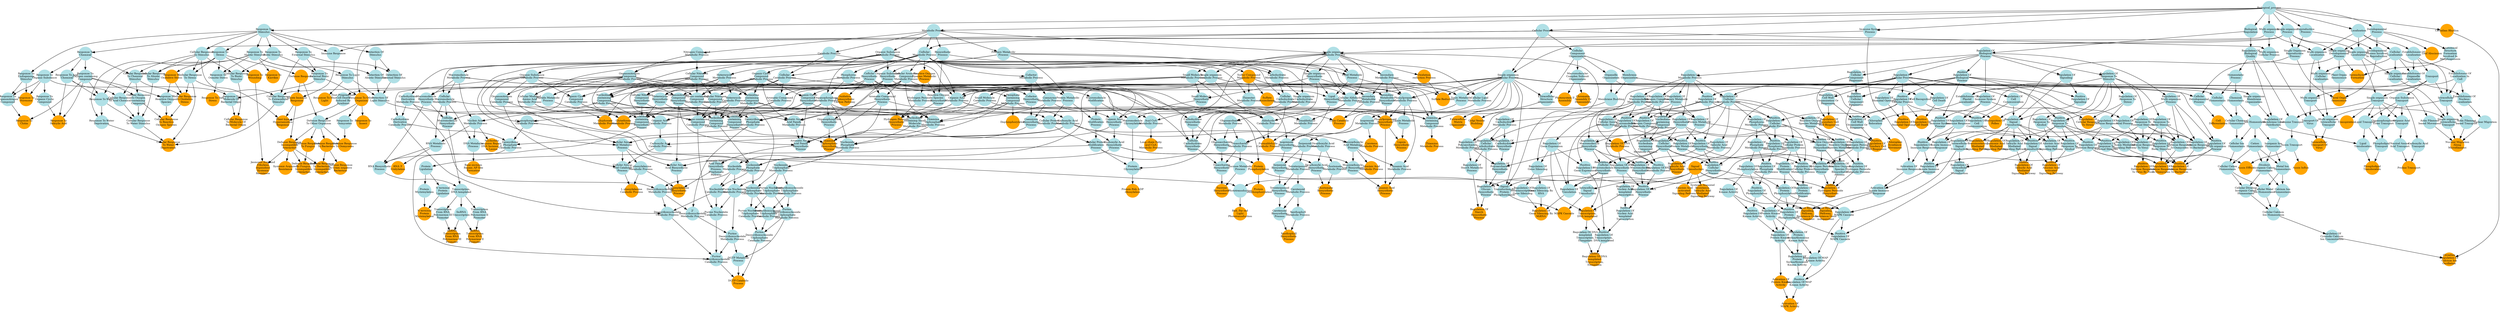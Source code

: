 digraph {
1 [style="filled", fixedsize="true", fontsize="10", shape="circle", width="0.75", fillcolor="powderblue", label="Biological_process", color="transparent"];
2 [style="filled", fixedsize="true", fontsize="10", shape="circle", width="0.75", fillcolor="powderblue", label="Response To
Stimulus", color="transparent"];
3 [style="filled", fixedsize="true", fontsize="10", shape="circle", width="0.75", fillcolor="powderblue", label="Response To
Stress", color="transparent"];
4 [style="filled", fixedsize="true", fontsize="10", shape="circle", width="0.75", fillcolor="orange", label="Defense Response", color="transparent"];
5 [style="filled", fixedsize="true", fontsize="10", shape="circle", width="0.75", fillcolor="powderblue", label="Metabolic Process", color="transparent"];
6 [style="filled", fixedsize="true", fontsize="10", shape="circle", width="0.75", fillcolor="powderblue", label="Organic Substance
Metabolic Process", color="transparent"];
7 [style="filled", fixedsize="true", fontsize="10", shape="circle", width="0.75", fillcolor="powderblue", label="Macromolecule
Metabolic Process", color="transparent"];
8 [style="filled", fixedsize="true", fontsize="10", shape="circle", width="0.75", fillcolor="powderblue", label="Primary Metabolic
Process", color="transparent"];
9 [style="filled", fixedsize="true", fontsize="10", shape="circle", width="0.75", fillcolor="powderblue", label="Protein Metabolic
Process", color="transparent"];
10 [style="filled", fixedsize="true", fontsize="10", shape="circle", width="0.75", fillcolor="powderblue", label="Macromolecule
Modification", color="transparent"];
11 [style="filled", fixedsize="true", fontsize="10", shape="circle", width="0.75", fillcolor="powderblue", label="Protein
Modification
Process", color="transparent"];
12 [style="filled", fixedsize="true", fontsize="10", shape="circle", width="0.75", fillcolor="powderblue", label="Cellular Process", color="transparent"];
13 [style="filled", fixedsize="true", fontsize="10", shape="circle", width="0.75", fillcolor="powderblue", label="Cellular
Metabolic Process", color="transparent"];
14 [style="filled", fixedsize="true", fontsize="10", shape="circle", width="0.75", fillcolor="powderblue", label="Cellular
Macromolecule
Metabolic Process", color="transparent"];
15 [style="filled", fixedsize="true", fontsize="10", shape="circle", width="0.75", fillcolor="powderblue", label="Cellular Protein
Metabolic Process", color="transparent"];
16 [style="filled", fixedsize="true", fontsize="10", shape="circle", width="0.75", fillcolor="powderblue", label="Cellular Protein
Modification
Process", color="transparent"];
17 [style="filled", fixedsize="true", fontsize="10", shape="circle", width="0.75", fillcolor="powderblue", label="Phosphorus
Metabolic Process", color="transparent"];
18 [style="filled", fixedsize="true", fontsize="10", shape="circle", width="0.75", fillcolor="powderblue", label="Phosphate
containing
Compound
Metabolic Process", color="transparent"];
19 [style="filled", fixedsize="true", fontsize="10", shape="circle", width="0.75", fillcolor="orange", label="Protein
Phosphorylation", color="transparent"];
20 [style="filled", fixedsize="true", fontsize="10", shape="circle", width="0.75", fillcolor="powderblue", label="Cofactor
Metabolic Process", color="transparent"];
21 [style="filled", fixedsize="true", fontsize="10", shape="circle", width="0.75", fillcolor="powderblue", label="Coenzyme
Metabolic Process", color="transparent"];
22 [style="filled", fixedsize="true", fontsize="10", shape="circle", width="0.75", fillcolor="powderblue", label="Biosynthetic
Process", color="transparent"];
23 [style="filled", fixedsize="true", fontsize="10", shape="circle", width="0.75", fillcolor="powderblue", label="Cellular
Biosynthetic
Process", color="transparent"];
24 [style="filled", fixedsize="true", fontsize="10", shape="circle", width="0.75", fillcolor="powderblue", label="Cofactor
Biosynthetic
Process", color="transparent"];
25 [style="filled", fixedsize="true", fontsize="10", shape="circle", width="0.75", fillcolor="powderblue", label="Coenzyme
Biosynthetic
Process", color="transparent"];
26 [style="filled", fixedsize="true", fontsize="10", shape="circle", width="0.75", fillcolor="powderblue", label="Cellular Aromatic
Compound
Metabolic Process", color="transparent"];
27 [style="filled", fixedsize="true", fontsize="10", shape="circle", width="0.75", fillcolor="powderblue", label="Aromatic Compound
Biosynthetic
Process", color="transparent"];
28 [style="filled", fixedsize="true", fontsize="10", shape="circle", width="0.75", fillcolor="powderblue", label="Organophosphate
Metabolic Process", color="transparent"];
29 [style="filled", fixedsize="true", fontsize="10", shape="circle", width="0.75", fillcolor="powderblue", label="Nitrogen Compound
Metabolic Process", color="transparent"];
30 [style="filled", fixedsize="true", fontsize="10", shape="circle", width="0.75", fillcolor="powderblue", label="Cellular Nitrogen
Compound
Metabolic Process", color="transparent"];
31 [style="filled", fixedsize="true", fontsize="10", shape="circle", width="0.75", fillcolor="powderblue", label="Heterocycle
Metabolic Process", color="transparent"];
32 [style="filled", fixedsize="true", fontsize="10", shape="circle", width="0.75", fillcolor="powderblue", label="Organic Cyclic
Compound
Metabolic Process", color="transparent"];
33 [style="filled", fixedsize="true", fontsize="10", shape="circle", width="0.75", fillcolor="powderblue", label="Organonitrogen
Compound
Metabolic Process", color="transparent"];
34 [style="filled", fixedsize="true", fontsize="10", shape="circle", width="0.75", fillcolor="powderblue", label="Pyrimidine
containing
Compound
Metabolic Process", color="transparent"];
35 [style="filled", fixedsize="true", fontsize="10", shape="circle", width="0.75", fillcolor="powderblue", label="Thiamine
Diphosphate
Metabolic Process", color="transparent"];
36 [style="filled", fixedsize="true", fontsize="10", shape="circle", width="0.75", fillcolor="powderblue", label="Heterocycle
Biosynthetic
Process", color="transparent"];
37 [style="filled", fixedsize="true", fontsize="10", shape="circle", width="0.75", fillcolor="powderblue", label="Cellular Nitrogen
Compound
Biosynthetic
Process", color="transparent"];
38 [style="filled", fixedsize="true", fontsize="10", shape="circle", width="0.75", fillcolor="powderblue", label="Organic Substance
Biosynthetic
Process", color="transparent"];
39 [style="filled", fixedsize="true", fontsize="10", shape="circle", width="0.75", fillcolor="powderblue", label="Organic Cyclic
Compound
Biosynthetic
Process", color="transparent"];
40 [style="filled", fixedsize="true", fontsize="10", shape="circle", width="0.75", fillcolor="powderblue", label="Organonitrogen
Compound
Biosynthetic
Process", color="transparent"];
41 [style="filled", fixedsize="true", fontsize="10", shape="circle", width="0.75", fillcolor="powderblue", label="Pyrimidine
containing
Compound
Biosynthetic
Process", color="transparent"];
42 [style="filled", fixedsize="true", fontsize="10", shape="circle", width="0.75", fillcolor="powderblue", label="Organophosphate
Biosynthetic
Process", color="transparent"];
43 [style="filled", fixedsize="true", fontsize="10", shape="circle", width="0.75", fillcolor="orange", label="Thiamine
Diphosphate
Biosynthetic
Process", color="transparent"];
44 [style="filled", fixedsize="true", fontsize="10", shape="circle", width="0.75", fillcolor="powderblue", label="Single organism
Process", color="transparent"];
45 [style="filled", fixedsize="true", fontsize="10", shape="circle", width="0.75", fillcolor="powderblue", label="Single organism
Metabolic Process", color="transparent"];
46 [style="filled", fixedsize="true", fontsize="10", shape="circle", width="0.75", fillcolor="powderblue", label="Secondary
Metabolic Process", color="transparent"];
47 [style="filled", fixedsize="true", fontsize="10", shape="circle", width="0.75", fillcolor="powderblue", label="Single organism
Cellular Process", color="transparent"];
48 [style="filled", fixedsize="true", fontsize="10", shape="circle", width="0.75", fillcolor="powderblue", label="Phenylpropanoid
Metabolic Process", color="transparent"];
49 [style="filled", fixedsize="true", fontsize="10", shape="circle", width="0.75", fillcolor="powderblue", label="Single organism
Biosynthetic
Process", color="transparent"];
50 [style="filled", fixedsize="true", fontsize="10", shape="circle", width="0.75", fillcolor="powderblue", label="Secondary
Metabolite
Biosynthetic
Process", color="transparent"];
51 [style="filled", fixedsize="true", fontsize="10", shape="circle", width="0.75", fillcolor="orange", label="Phenylpropanoid
Biosynthetic
Process", color="transparent"];
52 [style="filled", fixedsize="true", fontsize="10", shape="circle", width="0.75", fillcolor="powderblue", label="Small Molecule
Metabolic Process", color="transparent"];
53 [style="filled", fixedsize="true", fontsize="10", shape="circle", width="0.75", fillcolor="powderblue", label="Organic Acid
Metabolic Process", color="transparent"];
54 [style="filled", fixedsize="true", fontsize="10", shape="circle", width="0.75", fillcolor="powderblue", label="Carboxylic Acid
Metabolic Process", color="transparent"];
55 [style="filled", fixedsize="true", fontsize="10", shape="circle", width="0.75", fillcolor="powderblue", label="Monocarboxylic
Acid Metabolic
Process", color="transparent"];
56 [style="filled", fixedsize="true", fontsize="10", shape="circle", width="0.75", fillcolor="powderblue", label="Cinnamic Acid
Metabolic Process", color="transparent"];
57 [style="filled", fixedsize="true", fontsize="10", shape="circle", width="0.75", fillcolor="powderblue", label="Small Molecule
Biosynthetic
Process", color="transparent"];
58 [style="filled", fixedsize="true", fontsize="10", shape="circle", width="0.75", fillcolor="powderblue", label="Organic Acid
Biosynthetic
Process", color="transparent"];
59 [style="filled", fixedsize="true", fontsize="10", shape="circle", width="0.75", fillcolor="powderblue", label="Carboxylic Acid
Biosynthetic
Process", color="transparent"];
60 [style="filled", fixedsize="true", fontsize="10", shape="circle", width="0.75", fillcolor="powderblue", label="Monocarboxylic
Acid Biosynthetic
Process", color="transparent"];
61 [style="filled", fixedsize="true", fontsize="10", shape="circle", width="0.75", fillcolor="orange", label="Cinnamic Acid
Biosynthetic
Process", color="transparent"];
62 [style="filled", fixedsize="true", fontsize="10", shape="circle", width="0.75", fillcolor="orange", label="Sulfur Compound
Metabolic Process", color="transparent"];
63 [style="filled", fixedsize="true", fontsize="10", shape="circle", width="0.75", fillcolor="powderblue", label="Thiamine
containing
Compound
Metabolic Process", color="transparent"];
64 [style="filled", fixedsize="true", fontsize="10", shape="circle", width="0.75", fillcolor="orange", label="Thiamine
Metabolic Process", color="transparent"];
65 [style="filled", fixedsize="true", fontsize="10", shape="circle", width="0.75", fillcolor="powderblue", label="Immune System
Process", color="transparent"];
66 [style="filled", fixedsize="true", fontsize="10", shape="circle", width="0.75", fillcolor="powderblue", label="Immune Response", color="transparent"];
67 [style="filled", fixedsize="true", fontsize="10", shape="circle", width="0.75", fillcolor="orange", label="Innate Immune
Response", color="transparent"];
68 [style="filled", fixedsize="true", fontsize="10", shape="circle", width="0.75", fillcolor="powderblue", label="Response To
External Stimulus", color="transparent"];
69 [style="filled", fixedsize="true", fontsize="10", shape="circle", width="0.75", fillcolor="powderblue", label="Response To
Biotic Stimulus", color="transparent"];
70 [style="filled", fixedsize="true", fontsize="10", shape="circle", width="0.75", fillcolor="powderblue", label="Response To
External Biotic
Stimulus", color="transparent"];
71 [style="filled", fixedsize="true", fontsize="10", shape="circle", width="0.75", fillcolor="powderblue", label="Multi organism
Process", color="transparent"];
72 [style="filled", fixedsize="true", fontsize="10", shape="circle", width="0.75", fillcolor="orange", label="Response To Other
Organism", color="transparent"];
73 [style="filled", fixedsize="true", fontsize="10", shape="circle", width="0.75", fillcolor="powderblue", label="Defense Response
To Other Organism", color="transparent"];
74 [style="filled", fixedsize="true", fontsize="10", shape="circle", width="0.75", fillcolor="orange", label="Defense Response,
Incompatible
Interaction", color="transparent"];
75 [style="filled", fixedsize="true", fontsize="10", shape="circle", width="0.75", fillcolor="orange", label="Defense Response
To Fungus", color="transparent"];
76 [style="filled", fixedsize="true", fontsize="10", shape="circle", width="0.75", fillcolor="orange", label="Defense Response
To Fungus,
Incompatible
Interaction", color="transparent"];
77 [style="filled", fixedsize="true", fontsize="10", shape="circle", width="0.75", fillcolor="powderblue", label="Response To
Abiotic Stimulus", color="transparent"];
78 [style="filled", fixedsize="true", fontsize="10", shape="circle", width="0.75", fillcolor="orange", label="Response To
Karrikin", color="transparent"];
79 [style="filled", fixedsize="true", fontsize="10", shape="circle", width="0.75", fillcolor="orange", label="Defense Response
To Bacterium", color="transparent"];
80 [style="filled", fixedsize="true", fontsize="10", shape="circle", width="0.75", fillcolor="powderblue", label="Lipid Metabolic
Process", color="transparent"];
81 [style="filled", fixedsize="true", fontsize="10", shape="circle", width="0.75", fillcolor="powderblue", label="Cellular Lipid
Metabolic Process", color="transparent"];
82 [style="filled", fixedsize="true", fontsize="10", shape="circle", width="0.75", fillcolor="powderblue", label="Isoprenoid
Metabolic Process", color="transparent"];
83 [style="filled", fixedsize="true", fontsize="10", shape="circle", width="0.75", fillcolor="orange", label="Carotene
Metabolic Process", color="transparent"];
84 [style="filled", fixedsize="true", fontsize="10", shape="circle", width="0.75", fillcolor="powderblue", label="Biological
Regulation", color="transparent"];
85 [style="filled", fixedsize="true", fontsize="10", shape="circle", width="0.75", fillcolor="powderblue", label="Regulation Of
Biological
Process", color="transparent"];
86 [style="filled", fixedsize="true", fontsize="10", shape="circle", width="0.75", fillcolor="powderblue", label="Regulation Of
Immune System
Process", color="transparent"];
87 [style="filled", fixedsize="true", fontsize="10", shape="circle", width="0.75", fillcolor="powderblue", label="Positive
Regulation Of
Biological
Process", color="transparent"];
88 [style="filled", fixedsize="true", fontsize="10", shape="circle", width="0.75", fillcolor="powderblue", label="Positive
Regulation Of
Immune System
Process", color="transparent"];
89 [style="filled", fixedsize="true", fontsize="10", shape="circle", width="0.75", fillcolor="powderblue", label="Regulation Of
Response To
Stimulus", color="transparent"];
90 [style="filled", fixedsize="true", fontsize="10", shape="circle", width="0.75", fillcolor="powderblue", label="Positive
Regulation Of
Response To
Stimulus", color="transparent"];
91 [style="filled", fixedsize="true", fontsize="10", shape="circle", width="0.75", fillcolor="powderblue", label="Regulation Of
Immune Response", color="transparent"];
92 [style="filled", fixedsize="true", fontsize="10", shape="circle", width="0.75", fillcolor="powderblue", label="Positive
Regulation Of
Immune Response", color="transparent"];
93 [style="filled", fixedsize="true", fontsize="10", shape="circle", width="0.75", fillcolor="powderblue", label="Activation Of
Immune Response", color="transparent"];
94 [style="filled", fixedsize="true", fontsize="10", shape="circle", width="0.75", fillcolor="powderblue", label="Regulation Of
Response To
Stress", color="transparent"];
95 [style="filled", fixedsize="true", fontsize="10", shape="circle", width="0.75", fillcolor="powderblue", label="Regulation Of
Defense Response", color="transparent"];
96 [style="filled", fixedsize="true", fontsize="10", shape="circle", width="0.75", fillcolor="powderblue", label="Positive
Regulation Of
Defense Response", color="transparent"];
97 [style="filled", fixedsize="true", fontsize="10", shape="circle", width="0.75", fillcolor="powderblue", label="Regulation Of
Innate Immune
Response", color="transparent"];
98 [style="filled", fixedsize="true", fontsize="10", shape="circle", width="0.75", fillcolor="powderblue", label="Positive
Regulation Of
Innate Immune
Response", color="transparent"];
99 [style="filled", fixedsize="true", fontsize="10", shape="circle", width="0.75", fillcolor="powderblue", label="Activation Of
Innate Immune
Response", color="transparent"];
100 [style="filled", fixedsize="true", fontsize="10", shape="circle", width="0.75", fillcolor="powderblue", label="Regulation Of
Cellular Process", color="transparent"];
101 [style="filled", fixedsize="true", fontsize="10", shape="circle", width="0.75", fillcolor="orange", label="Signal
Transduction", color="transparent"];
102 [style="filled", fixedsize="true", fontsize="10", shape="circle", width="0.75", fillcolor="orange", label="Defense Response
Signaling
Pathway,
Resistance Gene
independent", color="transparent"];
103 [style="filled", fixedsize="true", fontsize="10", shape="circle", width="0.75", fillcolor="powderblue", label="Response To
Chemical", color="transparent"];
104 [style="filled", fixedsize="true", fontsize="10", shape="circle", width="0.75", fillcolor="powderblue", label="Response To Acid
Chemical", color="transparent"];
105 [style="filled", fixedsize="true", fontsize="10", shape="circle", width="0.75", fillcolor="powderblue", label="Response To
Organic Substance", color="transparent"];
106 [style="filled", fixedsize="true", fontsize="10", shape="circle", width="0.75", fillcolor="powderblue", label="Response To
Organic Cyclic
Compound", color="transparent"];
107 [style="filled", fixedsize="true", fontsize="10", shape="circle", width="0.75", fillcolor="powderblue", label="Response To
Oxygen containing
Compound", color="transparent"];
108 [style="filled", fixedsize="true", fontsize="10", shape="circle", width="0.75", fillcolor="orange", label="Response To
Salicylic Acid", color="transparent"];
109 [style="filled", fixedsize="true", fontsize="10", shape="circle", width="0.75", fillcolor="powderblue", label="Cellular Response
To Stimulus", color="transparent"];
110 [style="filled", fixedsize="true", fontsize="10", shape="circle", width="0.75", fillcolor="powderblue", label="Cellular Response
To Stress", color="transparent"];
111 [style="filled", fixedsize="true", fontsize="10", shape="circle", width="0.75", fillcolor="powderblue", label="Host Programmed
Cell Death
Induced By
Symbiont", color="transparent"];
112 [style="filled", fixedsize="true", fontsize="10", shape="circle", width="0.75", fillcolor="orange", label="Plant type
Hypersensitive
Response", color="transparent"];
113 [style="filled", fixedsize="true", fontsize="10", shape="circle", width="0.75", fillcolor="powderblue", label="Peptide Metabolic
Process", color="transparent"];
114 [style="filled", fixedsize="true", fontsize="10", shape="circle", width="0.75", fillcolor="powderblue", label="Cellular Modified
Amino Acid
Metabolic Process", color="transparent"];
115 [style="filled", fixedsize="true", fontsize="10", shape="circle", width="0.75", fillcolor="orange", label="Glutathione
Metabolic Process", color="transparent"];
116 [style="filled", fixedsize="true", fontsize="10", shape="circle", width="0.75", fillcolor="orange", label="Oxidation
reduction Process", color="transparent"];
117 [style="filled", fixedsize="true", fontsize="10", shape="circle", width="0.75", fillcolor="orange", label="Sulfate Reduction", color="transparent"];
118 [style="filled", fixedsize="true", fontsize="10", shape="circle", width="0.75", fillcolor="orange", label="Reactive Oxygen
Species Metabolic
Process", color="transparent"];
119 [style="filled", fixedsize="true", fontsize="10", shape="circle", width="0.75", fillcolor="powderblue", label="Hydrogen Peroxide
Metabolic Process", color="transparent"];
120 [style="filled", fixedsize="true", fontsize="10", shape="circle", width="0.75", fillcolor="powderblue", label="Reactive Oxygen
Species
Biosynthetic
Process", color="transparent"];
121 [style="filled", fixedsize="true", fontsize="10", shape="circle", width="0.75", fillcolor="orange", label="Hydrogen Peroxide
Biosynthetic
Process", color="transparent"];
122 [style="filled", fixedsize="true", fontsize="10", shape="circle", width="0.75", fillcolor="powderblue", label="Regulation Of
Metabolic Process", color="transparent"];
123 [style="filled", fixedsize="true", fontsize="10", shape="circle", width="0.75", fillcolor="powderblue", label="Regulation Of
Macromolecule
Metabolic Process", color="transparent"];
124 [style="filled", fixedsize="true", fontsize="10", shape="circle", width="0.75", fillcolor="powderblue", label="Regulation Of
Gene Expression", color="transparent"];
125 [style="filled", fixedsize="true", fontsize="10", shape="circle", width="0.75", fillcolor="powderblue", label="Regulation Of
Biosynthetic
Process", color="transparent"];
126 [style="filled", fixedsize="true", fontsize="10", shape="circle", width="0.75", fillcolor="powderblue", label="Regulation Of
Macromolecule
Biosynthetic
Process", color="transparent"];
127 [style="filled", fixedsize="true", fontsize="10", shape="circle", width="0.75", fillcolor="powderblue", label="Regulation Of
Cellular
Metabolic Process", color="transparent"];
128 [style="filled", fixedsize="true", fontsize="10", shape="circle", width="0.75", fillcolor="powderblue", label="Regulation Of
Cellular
Biosynthetic
Process", color="transparent"];
129 [style="filled", fixedsize="true", fontsize="10", shape="circle", width="0.75", fillcolor="powderblue", label="Regulation Of
Nitrogen Compound
Metabolic Process", color="transparent"];
130 [style="filled", fixedsize="true", fontsize="10", shape="circle", width="0.75", fillcolor="powderblue", label="Regulation Of
Primary Metabolic
Process", color="transparent"];
131 [style="filled", fixedsize="true", fontsize="10", shape="circle", width="0.75", fillcolor="powderblue", label="Regulation Of
Nucleobase
containing
Compound
Metabolic Process", color="transparent"];
132 [style="filled", fixedsize="true", fontsize="10", shape="circle", width="0.75", fillcolor="orange", label="Regulation Of RNA
Metabolic Process", color="transparent"];
133 [style="filled", fixedsize="true", fontsize="10", shape="circle", width="0.75", fillcolor="powderblue", label="Regulation Of RNA
Biosynthetic
Process", color="transparent"];
134 [style="filled", fixedsize="true", fontsize="10", shape="circle", width="0.75", fillcolor="powderblue", label="Regulation Of
Nucleic Acid
templated
Transcription", color="transparent"];
135 [style="filled", fixedsize="true", fontsize="10", shape="circle", width="0.75", fillcolor="powderblue", label="Regulation Of
Cellular
Macromolecule
Biosynthetic
Process", color="transparent"];
136 [style="filled", fixedsize="true", fontsize="10", shape="circle", width="0.75", fillcolor="orange", label="Regulation Of
Transcription,
DNA templated", color="transparent"];
137 [style="filled", fixedsize="true", fontsize="10", shape="circle", width="0.75", fillcolor="powderblue", label="Response To
Endogenous
Stimulus", color="transparent"];
138 [style="filled", fixedsize="true", fontsize="10", shape="circle", width="0.75", fillcolor="powderblue", label="Response To
Organonitrogen
Compound", color="transparent"];
139 [style="filled", fixedsize="true", fontsize="10", shape="circle", width="0.75", fillcolor="orange", label="Response To
Chitin", color="transparent"];
140 [style="filled", fixedsize="true", fontsize="10", shape="circle", width="0.75", fillcolor="powderblue", label="Regulation Of
Cell
Communication", color="transparent"];
141 [style="filled", fixedsize="true", fontsize="10", shape="circle", width="0.75", fillcolor="powderblue", label="Regulation Of
Signaling", color="transparent"];
142 [style="filled", fixedsize="true", fontsize="10", shape="circle", width="0.75", fillcolor="powderblue", label="Regulation Of
Signal
Transduction", color="transparent"];
143 [style="filled", fixedsize="true", fontsize="10", shape="circle", width="0.75", fillcolor="powderblue", label="Regulation Of
Response To
Alcohol", color="transparent"];
144 [style="filled", fixedsize="true", fontsize="10", shape="circle", width="0.75", fillcolor="powderblue", label="Regulation Of
Abscisic Acid
activated
Signaling Pathway", color="transparent"];
145 [style="filled", fixedsize="true", fontsize="10", shape="circle", width="0.75", fillcolor="powderblue", label="Positive
Regulation Of
Cellular Process", color="transparent"];
146 [style="filled", fixedsize="true", fontsize="10", shape="circle", width="0.75", fillcolor="powderblue", label="Positive
Regulation Of
Cell
Communication", color="transparent"];
147 [style="filled", fixedsize="true", fontsize="10", shape="circle", width="0.75", fillcolor="powderblue", label="Positive
Regulation Of
Signaling", color="transparent"];
148 [style="filled", fixedsize="true", fontsize="10", shape="circle", width="0.75", fillcolor="powderblue", label="Positive
Regulation Of
Signal
Transduction", color="transparent"];
149 [style="filled", fixedsize="true", fontsize="10", shape="circle", width="0.75", fillcolor="powderblue", label="Positive
Regulation Of
Response To
Alcohol", color="transparent"];
150 [style="filled", fixedsize="true", fontsize="10", shape="circle", width="0.75", fillcolor="orange", label="Positive
Regulation Of
Abscisic Acid
activated
Signaling Pathway", color="transparent"];
151 [style="filled", fixedsize="true", fontsize="10", shape="circle", width="0.75", fillcolor="orange", label="Regulation Of
Jasmonic Acid
Mediated
Signaling Pathway", color="transparent"];
152 [style="filled", fixedsize="true", fontsize="10", shape="circle", width="0.75", fillcolor="orange", label="Abscisic Acid
activated
Signaling Pathway", color="transparent"];
153 [style="filled", fixedsize="true", fontsize="10", shape="circle", width="0.75", fillcolor="orange", label="Defense Response
To Gram negative
Bacterium", color="transparent"];
154 [style="filled", fixedsize="true", fontsize="10", shape="circle", width="0.75", fillcolor="powderblue", label="Terpenoid
Metabolic Process", color="transparent"];
155 [style="filled", fixedsize="true", fontsize="10", shape="circle", width="0.75", fillcolor="powderblue", label="Tetraterpenoid
Metabolic Process", color="transparent"];
156 [style="filled", fixedsize="true", fontsize="10", shape="circle", width="0.75", fillcolor="powderblue", label="Lipid
Biosynthetic
Process", color="transparent"];
157 [style="filled", fixedsize="true", fontsize="10", shape="circle", width="0.75", fillcolor="powderblue", label="Isoprenoid
Biosynthetic
Process", color="transparent"];
158 [style="filled", fixedsize="true", fontsize="10", shape="circle", width="0.75", fillcolor="powderblue", label="Terpenoid
Biosynthetic
Process", color="transparent"];
159 [style="filled", fixedsize="true", fontsize="10", shape="circle", width="0.75", fillcolor="powderblue", label="Tetraterpenoid
Biosynthetic
Process", color="transparent"];
160 [style="filled", fixedsize="true", fontsize="10", shape="circle", width="0.75", fillcolor="powderblue", label="Carotenoid
Metabolic Process", color="transparent"];
161 [style="filled", fixedsize="true", fontsize="10", shape="circle", width="0.75", fillcolor="powderblue", label="Carotenoid
Biosynthetic
Process", color="transparent"];
162 [style="filled", fixedsize="true", fontsize="10", shape="circle", width="0.75", fillcolor="powderblue", label="Xanthophyll
Metabolic Process", color="transparent"];
163 [style="filled", fixedsize="true", fontsize="10", shape="circle", width="0.75", fillcolor="orange", label="Xanthophyll
Biosynthetic
Process", color="transparent"];
164 [style="filled", fixedsize="true", fontsize="10", shape="circle", width="0.75", fillcolor="powderblue", label="Localization", color="transparent"];
165 [style="filled", fixedsize="true", fontsize="10", shape="circle", width="0.75", fillcolor="powderblue", label="Establishment Of
Localization", color="transparent"];
166 [style="filled", fixedsize="true", fontsize="10", shape="circle", width="0.75", fillcolor="powderblue", label="Transport", color="transparent"];
167 [style="filled", fixedsize="true", fontsize="10", shape="circle", width="0.75", fillcolor="powderblue", label="Single organism
Localization", color="transparent"];
168 [style="filled", fixedsize="true", fontsize="10", shape="circle", width="0.75", fillcolor="powderblue", label="Single organism
Transport", color="transparent"];
169 [style="filled", fixedsize="true", fontsize="10", shape="circle", width="0.75", fillcolor="orange", label="Transpiration", color="transparent"];
170 [style="filled", fixedsize="true", fontsize="10", shape="circle", width="0.75", fillcolor="orange", label="Response To
Wounding", color="transparent"];
171 [style="filled", fixedsize="true", fontsize="10", shape="circle", width="0.75", fillcolor="orange", label="Systemic Acquired
Resistance,
Salicylic Acid
Mediated
Signaling Pathway", color="transparent"];
172 [style="filled", fixedsize="true", fontsize="10", shape="circle", width="0.75", fillcolor="orange", label="Protein
Autophosphorylation", color="transparent"];
173 [style="filled", fixedsize="true", fontsize="10", shape="circle", width="0.75", fillcolor="powderblue", label="Toxin Metabolic
Process", color="transparent"];
174 [style="filled", fixedsize="true", fontsize="10", shape="circle", width="0.75", fillcolor="powderblue", label="Catabolic Process", color="transparent"];
175 [style="filled", fixedsize="true", fontsize="10", shape="circle", width="0.75", fillcolor="powderblue", label="Cellular
Catabolic Process", color="transparent"];
176 [style="filled", fixedsize="true", fontsize="10", shape="circle", width="0.75", fillcolor="powderblue", label="Single organism
Catabolic Process", color="transparent"];
177 [style="filled", fixedsize="true", fontsize="10", shape="circle", width="0.75", fillcolor="powderblue", label="Secondary
Metabolite
Catabolic Process", color="transparent"];
178 [style="filled", fixedsize="true", fontsize="10", shape="circle", width="0.75", fillcolor="orange", label="Toxin Catabolic
Process", color="transparent"];
179 [style="filled", fixedsize="true", fontsize="10", shape="circle", width="0.75", fillcolor="powderblue", label="Cellular Amino
Acid Metabolic
Process", color="transparent"];
180 [style="filled", fixedsize="true", fontsize="10", shape="circle", width="0.75", fillcolor="powderblue", label="L phenylalanine
Metabolic Process", color="transparent"];
181 [style="filled", fixedsize="true", fontsize="10", shape="circle", width="0.75", fillcolor="powderblue", label="Cellular Amino
Acid Biosynthetic
Process", color="transparent"];
182 [style="filled", fixedsize="true", fontsize="10", shape="circle", width="0.75", fillcolor="powderblue", label="Aromatic Amino
Acid Family
Metabolic Process", color="transparent"];
183 [style="filled", fixedsize="true", fontsize="10", shape="circle", width="0.75", fillcolor="powderblue", label="Aromatic Amino
Acid Family
Biosynthetic
Process", color="transparent"];
184 [style="filled", fixedsize="true", fontsize="10", shape="circle", width="0.75", fillcolor="powderblue", label="Aromatic Amino
Acid Family
Biosynthetic
Process,
Prephenate
Pathway", color="transparent"];
185 [style="filled", fixedsize="true", fontsize="10", shape="circle", width="0.75", fillcolor="orange", label="L phenylalanine
Biosynthetic
Process", color="transparent"];
186 [style="filled", fixedsize="true", fontsize="10", shape="circle", width="0.75", fillcolor="orange", label="Systemic Acquired
Resistance", color="transparent"];
187 [style="filled", fixedsize="true", fontsize="10", shape="circle", width="0.75", fillcolor="powderblue", label="Macromolecule
Glycosylation", color="transparent"];
188 [style="filled", fixedsize="true", fontsize="10", shape="circle", width="0.75", fillcolor="powderblue", label="Protein
Glycosylation", color="transparent"];
189 [style="filled", fixedsize="true", fontsize="10", shape="circle", width="0.75", fillcolor="orange", label="Protein Poly ADP
ribosylation", color="transparent"];
190 [style="filled", fixedsize="true", fontsize="10", shape="circle", width="0.75", fillcolor="powderblue", label="Developmental
Process", color="transparent"];
191 [style="filled", fixedsize="true", fontsize="10", shape="circle", width="0.75", fillcolor="powderblue", label="Single organism
Developmental
Process", color="transparent"];
192 [style="filled", fixedsize="true", fontsize="10", shape="circle", width="0.75", fillcolor="powderblue", label="Cellular
Developmental
Process", color="transparent"];
193 [style="filled", fixedsize="true", fontsize="10", shape="circle", width="0.75", fillcolor="orange", label="Cell
Differentiation", color="transparent"];
194 [style="filled", fixedsize="true", fontsize="10", shape="circle", width="0.75", fillcolor="powderblue", label="Response To
Oomycetes", color="transparent"];
195 [style="filled", fixedsize="true", fontsize="10", shape="circle", width="0.75", fillcolor="orange", label="Defense Response
To Oomycetes", color="transparent"];
196 [style="filled", fixedsize="true", fontsize="10", shape="circle", width="0.75", fillcolor="powderblue", label="Regulation Of
Protein Metabolic
Process", color="transparent"];
197 [style="filled", fixedsize="true", fontsize="10", shape="circle", width="0.75", fillcolor="powderblue", label="Regulation Of
Cellular Protein
Metabolic Process", color="transparent"];
198 [style="filled", fixedsize="true", fontsize="10", shape="circle", width="0.75", fillcolor="powderblue", label="Regulation Of
Protein
Modification
Process", color="transparent"];
199 [style="filled", fixedsize="true", fontsize="10", shape="circle", width="0.75", fillcolor="powderblue", label="Regulation Of
Phosphorus
Metabolic Process", color="transparent"];
200 [style="filled", fixedsize="true", fontsize="10", shape="circle", width="0.75", fillcolor="powderblue", label="Regulation Of
Phosphate
Metabolic Process", color="transparent"];
201 [style="filled", fixedsize="true", fontsize="10", shape="circle", width="0.75", fillcolor="powderblue", label="Regulation Of
Phosphorylation", color="transparent"];
202 [style="filled", fixedsize="true", fontsize="10", shape="circle", width="0.75", fillcolor="powderblue", label="Regulation Of
Protein
Phosphorylation", color="transparent"];
203 [style="filled", fixedsize="true", fontsize="10", shape="circle", width="0.75", fillcolor="powderblue", label="Positive
Regulation Of
Metabolic Process", color="transparent"];
204 [style="filled", fixedsize="true", fontsize="10", shape="circle", width="0.75", fillcolor="powderblue", label="Positive
Regulation Of
Cellular
Metabolic Process", color="transparent"];
205 [style="filled", fixedsize="true", fontsize="10", shape="circle", width="0.75", fillcolor="powderblue", label="Positive
Regulation Of
Macromolecule
Metabolic Process", color="transparent"];
206 [style="filled", fixedsize="true", fontsize="10", shape="circle", width="0.75", fillcolor="powderblue", label="Positive
Regulation Of
Protein Metabolic
Process", color="transparent"];
207 [style="filled", fixedsize="true", fontsize="10", shape="circle", width="0.75", fillcolor="powderblue", label="Positive
Regulation Of
Cellular Protein
Metabolic Process", color="transparent"];
208 [style="filled", fixedsize="true", fontsize="10", shape="circle", width="0.75", fillcolor="powderblue", label="Positive
Regulation Of
Protein
Modification
Process", color="transparent"];
209 [style="filled", fixedsize="true", fontsize="10", shape="circle", width="0.75", fillcolor="powderblue", label="Positive
Regulation Of
Phosphorus
Metabolic Process", color="transparent"];
210 [style="filled", fixedsize="true", fontsize="10", shape="circle", width="0.75", fillcolor="powderblue", label="Positive
Regulation Of
Phosphate
Metabolic Process", color="transparent"];
211 [style="filled", fixedsize="true", fontsize="10", shape="circle", width="0.75", fillcolor="powderblue", label="Positive
Regulation Of
Phosphorylation", color="transparent"];
212 [style="filled", fixedsize="true", fontsize="10", shape="circle", width="0.75", fillcolor="powderblue", label="Positive
Regulation Of
Protein
Phosphorylation", color="transparent"];
213 [style="filled", fixedsize="true", fontsize="10", shape="circle", width="0.75", fillcolor="powderblue", label="Regulation Of
Kinase Activity", color="transparent"];
214 [style="filled", fixedsize="true", fontsize="10", shape="circle", width="0.75", fillcolor="powderblue", label="Positive
Regulation Of
Kinase Activity", color="transparent"];
215 [style="filled", fixedsize="true", fontsize="10", shape="circle", width="0.75", fillcolor="powderblue", label="Regulation Of
Protein Kinase
Activity", color="transparent"];
216 [style="filled", fixedsize="true", fontsize="10", shape="circle", width="0.75", fillcolor="powderblue", label="Positive
Regulation Of
Protein Kinase
Activity", color="transparent"];
217 [style="filled", fixedsize="true", fontsize="10", shape="circle", width="0.75", fillcolor="orange", label="Activation Of
Protein Kinase
Activity", color="transparent"];
218 [style="filled", fixedsize="true", fontsize="10", shape="circle", width="0.75", fillcolor="powderblue", label="Regulation Of
Intracellular
Signal
Transduction", color="transparent"];
219 [style="filled", fixedsize="true", fontsize="10", shape="circle", width="0.75", fillcolor="powderblue", label="Regulation Of
MAPK Cascade", color="transparent"];
220 [style="filled", fixedsize="true", fontsize="10", shape="circle", width="0.75", fillcolor="powderblue", label="Regulation Of
Protein
Serine/threonine
Kinase Activity", color="transparent"];
221 [style="filled", fixedsize="true", fontsize="10", shape="circle", width="0.75", fillcolor="powderblue", label="Regulation Of MAP
Kinase Activity", color="transparent"];
222 [style="filled", fixedsize="true", fontsize="10", shape="circle", width="0.75", fillcolor="powderblue", label="Positive
Regulation Of
Intracellular
Signal
Transduction", color="transparent"];
223 [style="filled", fixedsize="true", fontsize="10", shape="circle", width="0.75", fillcolor="powderblue", label="Positive
Regulation Of
MAPK Cascade", color="transparent"];
224 [style="filled", fixedsize="true", fontsize="10", shape="circle", width="0.75", fillcolor="powderblue", label="Positive
Regulation Of
Protein
Serine/threonine
Kinase Activity", color="transparent"];
225 [style="filled", fixedsize="true", fontsize="10", shape="circle", width="0.75", fillcolor="powderblue", label="Positive
Regulation Of MAP
Kinase Activity", color="transparent"];
226 [style="filled", fixedsize="true", fontsize="10", shape="circle", width="0.75", fillcolor="orange", label="Activation Of
MAPK Activity", color="transparent"];
227 [style="filled", fixedsize="true", fontsize="10", shape="circle", width="0.75", fillcolor="powderblue", label="Small Molecule
Catabolic Process", color="transparent"];
228 [style="filled", fixedsize="true", fontsize="10", shape="circle", width="0.75", fillcolor="powderblue", label="Organic Substance
Catabolic Process", color="transparent"];
229 [style="filled", fixedsize="true", fontsize="10", shape="circle", width="0.75", fillcolor="powderblue", label="Organic Acid
Catabolic Process", color="transparent"];
230 [style="filled", fixedsize="true", fontsize="10", shape="circle", width="0.75", fillcolor="powderblue", label="Carboxylic Acid
Catabolic Process", color="transparent"];
231 [style="filled", fixedsize="true", fontsize="10", shape="circle", width="0.75", fillcolor="powderblue", label="Organonitrogen
Compound
Catabolic Process", color="transparent"];
232 [style="filled", fixedsize="true", fontsize="10", shape="circle", width="0.75", fillcolor="powderblue", label="Cellular Amino
Acid Catabolic
Process", color="transparent"];
233 [style="filled", fixedsize="true", fontsize="10", shape="circle", width="0.75", fillcolor="orange", label="L phenylalanine
Catabolic Process", color="transparent"];
234 [style="filled", fixedsize="true", fontsize="10", shape="circle", width="0.75", fillcolor="orange", label="Response To
Oxidative Stress", color="transparent"];
235 [style="filled", fixedsize="true", fontsize="10", shape="circle", width="0.75", fillcolor="powderblue", label="Cellular Response
To Chemical
Stimulus", color="transparent"];
236 [style="filled", fixedsize="true", fontsize="10", shape="circle", width="0.75", fillcolor="orange", label="Cellular Response
To Oxidative
Stress", color="transparent"];
237 [style="filled", fixedsize="true", fontsize="10", shape="circle", width="0.75", fillcolor="orange", label="Regulation Of
Cellular Response
To Stress", color="transparent"];
238 [style="filled", fixedsize="true", fontsize="10", shape="circle", width="0.75", fillcolor="powderblue", label="Regulation Of
Biological
Quality", color="transparent"];
239 [style="filled", fixedsize="true", fontsize="10", shape="circle", width="0.75", fillcolor="powderblue", label="Hormone Transport", color="transparent"];
240 [style="filled", fixedsize="true", fontsize="10", shape="circle", width="0.75", fillcolor="powderblue", label="Auxin Transport", color="transparent"];
241 [style="filled", fixedsize="true", fontsize="10", shape="circle", width="0.75", fillcolor="orange", label="Auxin Influx", color="transparent"];
242 [style="filled", fixedsize="true", fontsize="10", shape="circle", width="0.75", fillcolor="powderblue", label="Lignin Metabolic
Process", color="transparent"];
243 [style="filled", fixedsize="true", fontsize="10", shape="circle", width="0.75", fillcolor="orange", label="Lignin
Biosynthetic
Process", color="transparent"];
244 [style="filled", fixedsize="true", fontsize="10", shape="circle", width="0.75", fillcolor="powderblue", label="Nucleobase
containing
Compound
Metabolic Process", color="transparent"];
245 [style="filled", fixedsize="true", fontsize="10", shape="circle", width="0.75", fillcolor="powderblue", label="Nucleobase
containing Small
Molecule
Metabolic Process", color="transparent"];
246 [style="filled", fixedsize="true", fontsize="10", shape="circle", width="0.75", fillcolor="powderblue", label="Nucleoside
Phosphate
Metabolic Process", color="transparent"];
247 [style="filled", fixedsize="true", fontsize="10", shape="circle", width="0.75", fillcolor="powderblue", label="Nucleotide
Metabolic Process", color="transparent"];
248 [style="filled", fixedsize="true", fontsize="10", shape="circle", width="0.75", fillcolor="powderblue", label="Purine containing
Compound
Metabolic Process", color="transparent"];
249 [style="filled", fixedsize="true", fontsize="10", shape="circle", width="0.75", fillcolor="powderblue", label="Purine Nucleotide
Metabolic Process", color="transparent"];
250 [style="filled", fixedsize="true", fontsize="10", shape="circle", width="0.75", fillcolor="powderblue", label="Aromatic Compound
Catabolic Process", color="transparent"];
251 [style="filled", fixedsize="true", fontsize="10", shape="circle", width="0.75", fillcolor="powderblue", label="Cellular Nitrogen
Compound
Catabolic Process", color="transparent"];
252 [style="filled", fixedsize="true", fontsize="10", shape="circle", width="0.75", fillcolor="powderblue", label="Heterocycle
Catabolic Process", color="transparent"];
253 [style="filled", fixedsize="true", fontsize="10", shape="circle", width="0.75", fillcolor="powderblue", label="Organic Cyclic
Compound
Catabolic Process", color="transparent"];
254 [style="filled", fixedsize="true", fontsize="10", shape="circle", width="0.75", fillcolor="powderblue", label="Nucleobase
containing
Compound
Catabolic Process", color="transparent"];
255 [style="filled", fixedsize="true", fontsize="10", shape="circle", width="0.75", fillcolor="powderblue", label="Organophosphate
Catabolic Process", color="transparent"];
256 [style="filled", fixedsize="true", fontsize="10", shape="circle", width="0.75", fillcolor="powderblue", label="Nucleoside
Phosphate
Catabolic Process", color="transparent"];
257 [style="filled", fixedsize="true", fontsize="10", shape="circle", width="0.75", fillcolor="powderblue", label="Nucleotide
Catabolic Process", color="transparent"];
258 [style="filled", fixedsize="true", fontsize="10", shape="circle", width="0.75", fillcolor="powderblue", label="Purine containing
Compound
Catabolic Process", color="transparent"];
259 [style="filled", fixedsize="true", fontsize="10", shape="circle", width="0.75", fillcolor="powderblue", label="Purine Nucleotide
Catabolic Process", color="transparent"];
260 [style="filled", fixedsize="true", fontsize="10", shape="circle", width="0.75", fillcolor="powderblue", label="Carbohydrate
Derivative
Metabolic Process", color="transparent"];
261 [style="filled", fixedsize="true", fontsize="10", shape="circle", width="0.75", fillcolor="powderblue", label="Deoxyribonucleotide
Metabolic Process", color="transparent"];
262 [style="filled", fixedsize="true", fontsize="10", shape="circle", width="0.75", fillcolor="powderblue", label="Deoxyribose
Phosphate
Metabolic Process", color="transparent"];
263 [style="filled", fixedsize="true", fontsize="10", shape="circle", width="0.75", fillcolor="powderblue", label="2'
deoxyribonucleotide
Metabolic Process", color="transparent"];
264 [style="filled", fixedsize="true", fontsize="10", shape="circle", width="0.75", fillcolor="powderblue", label="Purine
Deoxyribonucleotide
Metabolic Process", color="transparent"];
265 [style="filled", fixedsize="true", fontsize="10", shape="circle", width="0.75", fillcolor="powderblue", label="Carbohydrate
Derivative
Catabolic Process", color="transparent"];
266 [style="filled", fixedsize="true", fontsize="10", shape="circle", width="0.75", fillcolor="powderblue", label="Deoxyribonucleotide
Catabolic Process", color="transparent"];
267 [style="filled", fixedsize="true", fontsize="10", shape="circle", width="0.75", fillcolor="powderblue", label="Deoxyribose
Phosphate
Catabolic Process", color="transparent"];
268 [style="filled", fixedsize="true", fontsize="10", shape="circle", width="0.75", fillcolor="powderblue", label="Purine
Deoxyribonucleotide
Catabolic Process", color="transparent"];
269 [style="filled", fixedsize="true", fontsize="10", shape="circle", width="0.75", fillcolor="powderblue", label="Nucleoside
Triphosphate
Metabolic Process", color="transparent"];
270 [style="filled", fixedsize="true", fontsize="10", shape="circle", width="0.75", fillcolor="powderblue", label="Nucleoside
Triphosphate
Catabolic Process", color="transparent"];
271 [style="filled", fixedsize="true", fontsize="10", shape="circle", width="0.75", fillcolor="powderblue", label="Purine Nucleoside
Triphosphate
Metabolic Process", color="transparent"];
272 [style="filled", fixedsize="true", fontsize="10", shape="circle", width="0.75", fillcolor="powderblue", label="Purine Nucleoside
Triphosphate
Catabolic Process", color="transparent"];
273 [style="filled", fixedsize="true", fontsize="10", shape="circle", width="0.75", fillcolor="powderblue", label="Deoxyribonucleoside
Triphosphate
Metabolic Process", color="transparent"];
274 [style="filled", fixedsize="true", fontsize="10", shape="circle", width="0.75", fillcolor="powderblue", label="Deoxyribonucleoside
Triphosphate
Catabolic Process", color="transparent"];
275 [style="filled", fixedsize="true", fontsize="10", shape="circle", width="0.75", fillcolor="powderblue", label="Purine
Deoxyribonucleoside
Triphosphate
Metabolic Process", color="transparent"];
276 [style="filled", fixedsize="true", fontsize="10", shape="circle", width="0.75", fillcolor="powderblue", label="Purine
Deoxyribonucleoside
Triphosphate
Catabolic Process", color="transparent"];
277 [style="filled", fixedsize="true", fontsize="10", shape="circle", width="0.75", fillcolor="powderblue", label="DGTP Metabolic
Process", color="transparent"];
278 [style="filled", fixedsize="true", fontsize="10", shape="circle", width="0.75", fillcolor="orange", label="DGTP Catabolic
Process", color="transparent"];
279 [style="filled", fixedsize="true", fontsize="10", shape="circle", width="0.75", fillcolor="orange", label="Sulfate
Assimilation", color="transparent"];
280 [style="filled", fixedsize="true", fontsize="10", shape="circle", width="0.75", fillcolor="powderblue", label="Nucleic Acid
Metabolic Process", color="transparent"];
281 [style="filled", fixedsize="true", fontsize="10", shape="circle", width="0.75", fillcolor="orange", label="Nucleotide
excision Repair,
DNA Incision, 5'
to Lesion", color="transparent"];
282 [style="filled", fixedsize="true", fontsize="10", shape="circle", width="0.75", fillcolor="powderblue", label="Regulation Of
Cellular
Component
Biogenesis", color="transparent"];
283 [style="filled", fixedsize="true", fontsize="10", shape="circle", width="0.75", fillcolor="powderblue", label="Positive
Regulation Of
Cellular
Component
Biogenesis", color="transparent"];
284 [style="filled", fixedsize="true", fontsize="10", shape="circle", width="0.75", fillcolor="powderblue", label="Regulation Of
Cell Wall
Organization Or
Biogenesis", color="transparent"];
285 [style="filled", fixedsize="true", fontsize="10", shape="circle", width="0.75", fillcolor="powderblue", label="Positive
Regulation Of
Cell Wall
Organization Or
Biogenesis", color="transparent"];
286 [style="filled", fixedsize="true", fontsize="10", shape="circle", width="0.75", fillcolor="orange", label="Regulation Of
Secondary Cell
Wall Biogenesis", color="transparent"];
287 [style="filled", fixedsize="true", fontsize="10", shape="circle", width="0.75", fillcolor="orange", label="Positive
Regulation Of
Secondary Cell
Wall Biogenesis", color="transparent"];
288 [style="filled", fixedsize="true", fontsize="10", shape="circle", width="0.75", fillcolor="powderblue", label="Cell Recognition", color="transparent"];
289 [style="filled", fixedsize="true", fontsize="10", shape="circle", width="0.75", fillcolor="powderblue", label="Reproductive
Process", color="transparent"];
290 [style="filled", fixedsize="true", fontsize="10", shape="circle", width="0.75", fillcolor="powderblue", label="Single Organism
Reproductive
Process", color="transparent"];
291 [style="filled", fixedsize="true", fontsize="10", shape="circle", width="0.75", fillcolor="orange", label="Recognition Of
Pollen", color="transparent"];
292 [style="filled", fixedsize="true", fontsize="10", shape="circle", width="0.75", fillcolor="powderblue", label="Response To Water", color="transparent"];
293 [style="filled", fixedsize="true", fontsize="10", shape="circle", width="0.75", fillcolor="powderblue", label="Response To Water
Deprivation", color="transparent"];
294 [style="filled", fixedsize="true", fontsize="10", shape="circle", width="0.75", fillcolor="powderblue", label="Cellular Response
To Extracellular
Stimulus", color="transparent"];
295 [style="filled", fixedsize="true", fontsize="10", shape="circle", width="0.75", fillcolor="powderblue", label="Cellular Response
To Abiotic
Stimulus", color="transparent"];
296 [style="filled", fixedsize="true", fontsize="10", shape="circle", width="0.75", fillcolor="powderblue", label="Cellular Response
To Acid Chemical", color="transparent"];
297 [style="filled", fixedsize="true", fontsize="10", shape="circle", width="0.75", fillcolor="powderblue", label="Cellular Response
To Oxygen
containing
Compound", color="transparent"];
298 [style="filled", fixedsize="true", fontsize="10", shape="circle", width="0.75", fillcolor="powderblue", label="Cellular Response
To Water Stimulus", color="transparent"];
299 [style="filled", fixedsize="true", fontsize="10", shape="circle", width="0.75", fillcolor="orange", label="Cellular Response
To Water
Deprivation", color="transparent"];
300 [style="filled", fixedsize="true", fontsize="10", shape="circle", width="0.75", fillcolor="orange", label="Leaf Abscission", color="transparent"];
301 [style="filled", fixedsize="true", fontsize="10", shape="circle", width="0.75", fillcolor="powderblue", label="Regulation Of
Salicylic Acid
Metabolic Process", color="transparent"];
302 [style="filled", fixedsize="true", fontsize="10", shape="circle", width="0.75", fillcolor="orange", label="Regulation Of
Salicylic Acid
Biosynthetic
Process", color="transparent"];
303 [style="filled", fixedsize="true", fontsize="10", shape="circle", width="0.75", fillcolor="powderblue", label="Cellular Aldehyde
Metabolic Process", color="transparent"];
304 [style="filled", fixedsize="true", fontsize="10", shape="circle", width="0.75", fillcolor="powderblue", label="Aldehyde
Catabolic Process", color="transparent"];
305 [style="filled", fixedsize="true", fontsize="10", shape="circle", width="0.75", fillcolor="powderblue", label="Formaldehyde
Metabolic Process", color="transparent"];
306 [style="filled", fixedsize="true", fontsize="10", shape="circle", width="0.75", fillcolor="orange", label="Formaldehyde
Catabolic Process", color="transparent"];
307 [style="filled", fixedsize="true", fontsize="10", shape="circle", width="0.75", fillcolor="powderblue", label="Response To
Reactive Oxygen
Species", color="transparent"];
308 [style="filled", fixedsize="true", fontsize="10", shape="circle", width="0.75", fillcolor="orange", label="Cellular Response
To Reactive
Oxygen Species", color="transparent"];
309 [style="filled", fixedsize="true", fontsize="10", shape="circle", width="0.75", fillcolor="orange", label="Glyphosate
Metabolic Process", color="transparent"];
310 [style="filled", fixedsize="true", fontsize="10", shape="circle", width="0.75", fillcolor="powderblue", label="RNA Metabolic
Process", color="transparent"];
311 [style="filled", fixedsize="true", fontsize="10", shape="circle", width="0.75", fillcolor="orange", label="RNA 3'
Uridylation", color="transparent"];
312 [style="filled", fixedsize="true", fontsize="10", shape="circle", width="0.75", fillcolor="orange", label="Regulation Of
Brassinosteroid
Mediated
Signaling Pathway", color="transparent"];
313 [style="filled", fixedsize="true", fontsize="10", shape="circle", width="0.75", fillcolor="orange", label="Response To
Insect", color="transparent"];
314 [style="filled", fixedsize="true", fontsize="10", shape="circle", width="0.75", fillcolor="powderblue", label="Cellular
Component
Organization", color="transparent"];
315 [style="filled", fixedsize="true", fontsize="10", shape="circle", width="0.75", fillcolor="powderblue", label="Macromolecular
Complex Subunit
Organization", color="transparent"];
316 [style="filled", fixedsize="true", fontsize="10", shape="circle", width="0.75", fillcolor="orange", label="Photosystem II
Assembly", color="transparent"];
317 [style="filled", fixedsize="true", fontsize="10", shape="circle", width="0.75", fillcolor="orange", label="Defense Response
To Bacterium,
Incompatible
Interaction", color="transparent"];
318 [style="filled", fixedsize="true", fontsize="10", shape="circle", width="0.75", fillcolor="powderblue", label="Signal
Transduction By
Protein
Phosphorylation", color="transparent"];
319 [style="filled", fixedsize="true", fontsize="10", shape="circle", width="0.75", fillcolor="powderblue", label="Intracellular
Signal
Transduction", color="transparent"];
320 [style="filled", fixedsize="true", fontsize="10", shape="circle", width="0.75", fillcolor="orange", label="MAPK Cascade", color="transparent"];
321 [style="filled", fixedsize="true", fontsize="10", shape="circle", width="0.75", fillcolor="orange", label="Chromatin
Assembly Or
Disassembly", color="transparent"];
322 [style="filled", fixedsize="true", fontsize="10", shape="circle", width="0.75", fillcolor="powderblue", label="Response To
Molecule Of
Bacterial Origin", color="transparent"];
323 [style="filled", fixedsize="true", fontsize="10", shape="circle", width="0.75", fillcolor="powderblue", label="Cellular Response
To Biotic
Stimulus", color="transparent"];
324 [style="filled", fixedsize="true", fontsize="10", shape="circle", width="0.75", fillcolor="orange", label="Cellular Response
To Molecule Of
Bacterial Origin", color="transparent"];
325 [style="filled", fixedsize="true", fontsize="10", shape="circle", width="0.75", fillcolor="powderblue", label="Response To Light
Stimulus", color="transparent"];
326 [style="filled", fixedsize="true", fontsize="10", shape="circle", width="0.75", fillcolor="orange", label="Response To Blue
Light", color="transparent"];
327 [style="filled", fixedsize="true", fontsize="10", shape="circle", width="0.75", fillcolor="orange", label="Jasmonic Acid And
Ethylene
dependent
Systemic
Resistance", color="transparent"];
328 [style="filled", fixedsize="true", fontsize="10", shape="circle", width="0.75", fillcolor="orange", label="Circadian Rhythm", color="transparent"];
329 [style="filled", fixedsize="true", fontsize="10", shape="circle", width="0.75", fillcolor="powderblue", label="Homeostatic
Process", color="transparent"];
330 [style="filled", fixedsize="true", fontsize="10", shape="circle", width="0.75", fillcolor="powderblue", label="Chemical
Homeostasis", color="transparent"];
331 [style="filled", fixedsize="true", fontsize="10", shape="circle", width="0.75", fillcolor="powderblue", label="Ion Homeostasis", color="transparent"];
332 [style="filled", fixedsize="true", fontsize="10", shape="circle", width="0.75", fillcolor="powderblue", label="Cellular
Homeostasis", color="transparent"];
333 [style="filled", fixedsize="true", fontsize="10", shape="circle", width="0.75", fillcolor="powderblue", label="Cellular Chemical
Homeostasis", color="transparent"];
334 [style="filled", fixedsize="true", fontsize="10", shape="circle", width="0.75", fillcolor="powderblue", label="Cellular Ion
Homeostasis", color="transparent"];
335 [style="filled", fixedsize="true", fontsize="10", shape="circle", width="0.75", fillcolor="powderblue", label="Cation
Homeostasis", color="transparent"];
336 [style="filled", fixedsize="true", fontsize="10", shape="circle", width="0.75", fillcolor="powderblue", label="Cellular Cation
Homeostasis", color="transparent"];
337 [style="filled", fixedsize="true", fontsize="10", shape="circle", width="0.75", fillcolor="powderblue", label="Inorganic Ion
Homeostasis", color="transparent"];
338 [style="filled", fixedsize="true", fontsize="10", shape="circle", width="0.75", fillcolor="powderblue", label="Metal Ion
Homeostasis", color="transparent"];
339 [style="filled", fixedsize="true", fontsize="10", shape="circle", width="0.75", fillcolor="powderblue", label="Cellular Metal
Ion Homeostasis", color="transparent"];
340 [style="filled", fixedsize="true", fontsize="10", shape="circle", width="0.75", fillcolor="powderblue", label="Divalent
Inorganic Cation
Homeostasis", color="transparent"];
341 [style="filled", fixedsize="true", fontsize="10", shape="circle", width="0.75", fillcolor="powderblue", label="Calcium Ion
Homeostasis", color="transparent"];
342 [style="filled", fixedsize="true", fontsize="10", shape="circle", width="0.75", fillcolor="powderblue", label="Cellular Divalent
Inorganic Cation
Homeostasis", color="transparent"];
343 [style="filled", fixedsize="true", fontsize="10", shape="circle", width="0.75", fillcolor="powderblue", label="Cellular Calcium
Ion Homeostasis", color="transparent"];
344 [style="filled", fixedsize="true", fontsize="10", shape="circle", width="0.75", fillcolor="powderblue", label="Regulation Of
Cytosolic Calcium
Ion Concentration", color="transparent"];
345 [style="filled", fixedsize="true", fontsize="10", shape="circle", width="0.75", fillcolor="orange", label="Circadian
Regulation Of
Calcium Ion
Oscillation", color="transparent"];
346 [style="filled", fixedsize="true", fontsize="10", shape="circle", width="0.75", fillcolor="powderblue", label="Regulation Of
Carbohydrate
Metabolic Process", color="transparent"];
347 [style="filled", fixedsize="true", fontsize="10", shape="circle", width="0.75", fillcolor="powderblue", label="Regulation Of
Cellular
Carbohydrate
Metabolic Process", color="transparent"];
348 [style="filled", fixedsize="true", fontsize="10", shape="circle", width="0.75", fillcolor="powderblue", label="Regulation Of
Polysaccharide
Metabolic Process", color="transparent"];
349 [style="filled", fixedsize="true", fontsize="10", shape="circle", width="0.75", fillcolor="powderblue", label="Regulation Of
Carbohydrate
Biosynthetic
Process", color="transparent"];
350 [style="filled", fixedsize="true", fontsize="10", shape="circle", width="0.75", fillcolor="powderblue", label="Regulation Of
Polysaccharide
Biosynthetic
Process", color="transparent"];
351 [style="filled", fixedsize="true", fontsize="10", shape="circle", width="0.75", fillcolor="powderblue", label="Regulation Of
Glucan
Biosynthetic
Process", color="transparent"];
352 [style="filled", fixedsize="true", fontsize="10", shape="circle", width="0.75", fillcolor="powderblue", label="Regulation Of
Starch Metabolic
Process", color="transparent"];
353 [style="filled", fixedsize="true", fontsize="10", shape="circle", width="0.75", fillcolor="orange", label="Regulation Of
Starch
Biosynthetic
Process", color="transparent"];
354 [style="filled", fixedsize="true", fontsize="10", shape="circle", width="0.75", fillcolor="powderblue", label="Regulation Of
Cellular Amide
Metabolic Process", color="transparent"];
355 [style="filled", fixedsize="true", fontsize="10", shape="circle", width="0.75", fillcolor="powderblue", label="Regulation Of
Translation", color="transparent"];
356 [style="filled", fixedsize="true", fontsize="10", shape="circle", width="0.75", fillcolor="powderblue", label="Regulation Of
Gene Silencing", color="transparent"];
357 [style="filled", fixedsize="true", fontsize="10", shape="circle", width="0.75", fillcolor="powderblue", label="Regulation Of
Posttranscriptional
Gene Silencing", color="transparent"];
358 [style="filled", fixedsize="true", fontsize="10", shape="circle", width="0.75", fillcolor="powderblue", label="Regulation Of
Gene Silencing By
RNA", color="transparent"];
359 [style="filled", fixedsize="true", fontsize="10", shape="circle", width="0.75", fillcolor="orange", label="Regulation Of
Gene Silencing By
MiRNA", color="transparent"];
360 [style="filled", fixedsize="true", fontsize="10", shape="circle", width="0.75", fillcolor="powderblue", label="Regulation Of
Stomatal Opening", color="transparent"];
361 [style="filled", fixedsize="true", fontsize="10", shape="circle", width="0.75", fillcolor="orange", label="Positive
Regulation Of
Stomatal Opening", color="transparent"];
362 [style="filled", fixedsize="true", fontsize="10", shape="circle", width="0.75", fillcolor="powderblue", label="Developmental
Process Involved
In Reproduction", color="transparent"];
363 [style="filled", fixedsize="true", fontsize="10", shape="circle", width="0.75", fillcolor="powderblue", label="Plant Organ
Senescence", color="transparent"];
364 [style="filled", fixedsize="true", fontsize="10", shape="circle", width="0.75", fillcolor="orange", label="Floral Organ
Senescence", color="transparent"];
365 [style="filled", fixedsize="true", fontsize="10", shape="circle", width="0.75", fillcolor="orange", label="Response To
Hormone", color="transparent"];
366 [style="filled", fixedsize="true", fontsize="10", shape="circle", width="0.75", fillcolor="powderblue", label="Protein
Lipidation", color="transparent"];
367 [style="filled", fixedsize="true", fontsize="10", shape="circle", width="0.75", fillcolor="powderblue", label="N terminal
Protein
Lipidation", color="transparent"];
368 [style="filled", fixedsize="true", fontsize="10", shape="circle", width="0.75", fillcolor="powderblue", label="Protein
Myristoylation", color="transparent"];
369 [style="filled", fixedsize="true", fontsize="10", shape="circle", width="0.75", fillcolor="orange", label="N terminal
Protein
Myristoylation", color="transparent"];
370 [style="filled", fixedsize="true", fontsize="10", shape="circle", width="0.75", fillcolor="orange", label="Dephosphorylation", color="transparent"];
371 [style="filled", fixedsize="true", fontsize="10", shape="circle", width="0.75", fillcolor="powderblue", label="Organic Substance
Transport", color="transparent"];
372 [style="filled", fixedsize="true", fontsize="10", shape="circle", width="0.75", fillcolor="powderblue", label="Organic Acid
Transport", color="transparent"];
373 [style="filled", fixedsize="true", fontsize="10", shape="circle", width="0.75", fillcolor="powderblue", label="Neutral Amino
Acid Transport", color="transparent"];
374 [style="filled", fixedsize="true", fontsize="10", shape="circle", width="0.75", fillcolor="powderblue", label="Carboxylic Acid
Transport", color="transparent"];
375 [style="filled", fixedsize="true", fontsize="10", shape="circle", width="0.75", fillcolor="orange", label="Proline Transport", color="transparent"];
376 [style="filled", fixedsize="true", fontsize="10", shape="circle", width="0.75", fillcolor="powderblue", label="Regulation Of DNA
templated
Transcription,
Elongation", color="transparent"];
377 [style="filled", fixedsize="true", fontsize="10", shape="circle", width="0.75", fillcolor="powderblue", label="Positive
Regulation Of
Gene Expression", color="transparent"];
378 [style="filled", fixedsize="true", fontsize="10", shape="circle", width="0.75", fillcolor="powderblue", label="Positive
Regulation Of
Biosynthetic
Process", color="transparent"];
379 [style="filled", fixedsize="true", fontsize="10", shape="circle", width="0.75", fillcolor="powderblue", label="Positive
Regulation Of
Macromolecule
Biosynthetic
Process", color="transparent"];
380 [style="filled", fixedsize="true", fontsize="10", shape="circle", width="0.75", fillcolor="powderblue", label="Positive
Regulation Of
Cellular
Biosynthetic
Process", color="transparent"];
381 [style="filled", fixedsize="true", fontsize="10", shape="circle", width="0.75", fillcolor="powderblue", label="Positive
Regulation Of
Nitrogen Compound
Metabolic Process", color="transparent"];
382 [style="filled", fixedsize="true", fontsize="10", shape="circle", width="0.75", fillcolor="powderblue", label="Positive
Regulation Of
Nucleobase
containing
Compound
Metabolic Process", color="transparent"];
383 [style="filled", fixedsize="true", fontsize="10", shape="circle", width="0.75", fillcolor="powderblue", label="Positive
Regulation Of RNA
Metabolic Process", color="transparent"];
384 [style="filled", fixedsize="true", fontsize="10", shape="circle", width="0.75", fillcolor="powderblue", label="Positive
Regulation Of RNA
Biosynthetic
Process", color="transparent"];
385 [style="filled", fixedsize="true", fontsize="10", shape="circle", width="0.75", fillcolor="powderblue", label="Positive
Regulation Of
Nucleic Acid
templated
Transcription", color="transparent"];
386 [style="filled", fixedsize="true", fontsize="10", shape="circle", width="0.75", fillcolor="powderblue", label="Positive
Regulation Of
Transcription,
DNA templated", color="transparent"];
387 [style="filled", fixedsize="true", fontsize="10", shape="circle", width="0.75", fillcolor="orange", label="Positive
Regulation Of DNA
templated
Transcription,
Elongation", color="transparent"];
388 [style="filled", fixedsize="true", fontsize="10", shape="circle", width="0.75", fillcolor="powderblue", label="Regulation Of
Response To
Biotic Stimulus", color="transparent"];
389 [style="filled", fixedsize="true", fontsize="10", shape="circle", width="0.75", fillcolor="powderblue", label="Positive
Regulation Of
Response To
Biotic Stimulus", color="transparent"];
390 [style="filled", fixedsize="true", fontsize="10", shape="circle", width="0.75", fillcolor="powderblue", label="Regulation Of
Response To
External Stimulus", color="transparent"];
391 [style="filled", fixedsize="true", fontsize="10", shape="circle", width="0.75", fillcolor="powderblue", label="Positive
Regulation Of
Response To
External Stimulus", color="transparent"];
392 [style="filled", fixedsize="true", fontsize="10", shape="circle", width="0.75", fillcolor="powderblue", label="Regulation Of
Multi organism
Process", color="transparent"];
393 [style="filled", fixedsize="true", fontsize="10", shape="circle", width="0.75", fillcolor="powderblue", label="Positive
Regulation Of
Multi organism
Process", color="transparent"];
394 [style="filled", fixedsize="true", fontsize="10", shape="circle", width="0.75", fillcolor="powderblue", label="Regulation Of
Defense Response
To Bacterium", color="transparent"];
395 [style="filled", fixedsize="true", fontsize="10", shape="circle", width="0.75", fillcolor="orange", label="Positive
Regulation Of
Defense Response
To Bacterium", color="transparent"];
396 [style="filled", fixedsize="true", fontsize="10", shape="circle", width="0.75", fillcolor="powderblue", label="Regulation Of
Reactive Oxygen
Species Metabolic
Process", color="transparent"];
397 [style="filled", fixedsize="true", fontsize="10", shape="circle", width="0.75", fillcolor="powderblue", label="Regulation Of
Hydrogen Peroxide
Metabolic Process", color="transparent"];
398 [style="filled", fixedsize="true", fontsize="10", shape="circle", width="0.75", fillcolor="powderblue", label="Positive
Regulation Of
Reactive Oxygen
Species Metabolic
Process", color="transparent"];
399 [style="filled", fixedsize="true", fontsize="10", shape="circle", width="0.75", fillcolor="powderblue", label="Positive
Regulation Of
Hydrogen Peroxide
Metabolic Process", color="transparent"];
400 [style="filled", fixedsize="true", fontsize="10", shape="circle", width="0.75", fillcolor="powderblue", label="Regulation Of
Reactive Oxygen
Species
Biosynthetic
Process", color="transparent"];
401 [style="filled", fixedsize="true", fontsize="10", shape="circle", width="0.75", fillcolor="powderblue", label="Regulation Of
Hydrogen Peroxide
Biosynthetic
Process", color="transparent"];
402 [style="filled", fixedsize="true", fontsize="10", shape="circle", width="0.75", fillcolor="powderblue", label="Positive
Regulation Of
Reactive Oxygen
Species
Biosynthetic
Process", color="transparent"];
403 [style="filled", fixedsize="true", fontsize="10", shape="circle", width="0.75", fillcolor="orange", label="Positive
Regulation Of
Hydrogen Peroxide
Biosynthetic
Process", color="transparent"];
404 [style="filled", fixedsize="true", fontsize="10", shape="circle", width="0.75", fillcolor="powderblue", label="Regulation Of
Auxin Mediated
Signaling Pathway", color="transparent"];
405 [style="filled", fixedsize="true", fontsize="10", shape="circle", width="0.75", fillcolor="orange", label="Auxin Efflux", color="transparent"];
406 [style="filled", fixedsize="true", fontsize="10", shape="circle", width="0.75", fillcolor="powderblue", label="Organelle
Organization", color="transparent"];
407 [style="filled", fixedsize="true", fontsize="10", shape="circle", width="0.75", fillcolor="powderblue", label="Membrane
Organization", color="transparent"];
408 [style="filled", fixedsize="true", fontsize="10", shape="circle", width="0.75", fillcolor="powderblue", label="Membrane Budding", color="transparent"];
409 [style="filled", fixedsize="true", fontsize="10", shape="circle", width="0.75", fillcolor="orange", label="Golgi Vesicle
Budding", color="transparent"];
410 [style="filled", fixedsize="true", fontsize="10", shape="circle", width="0.75", fillcolor="powderblue", label="Detection Of
Stimulus", color="transparent"];
411 [style="filled", fixedsize="true", fontsize="10", shape="circle", width="0.75", fillcolor="powderblue", label="Detection Of
External Stimulus", color="transparent"];
412 [style="filled", fixedsize="true", fontsize="10", shape="circle", width="0.75", fillcolor="powderblue", label="Detection Of
Abiotic Stimulus", color="transparent"];
413 [style="filled", fixedsize="true", fontsize="10", shape="circle", width="0.75", fillcolor="powderblue", label="Detection Of
Light Stimulus", color="transparent"];
414 [style="filled", fixedsize="true", fontsize="10", shape="circle", width="0.75", fillcolor="powderblue", label="Phototransduction", color="transparent"];
415 [style="filled", fixedsize="true", fontsize="10", shape="circle", width="0.75", fillcolor="orange", label="Red, Far red
Light
Phototransduction", color="transparent"];
416 [style="filled", fixedsize="true", fontsize="10", shape="circle", width="0.75", fillcolor="orange", label="Oxidative
Photosynthetic
Carbon Pathway", color="transparent"];
417 [style="filled", fixedsize="true", fontsize="10", shape="circle", width="0.75", fillcolor="powderblue", label="Cellular
Localization", color="transparent"];
418 [style="filled", fixedsize="true", fontsize="10", shape="circle", width="0.75", fillcolor="powderblue", label="Establishment Of
Localization In
Cell", color="transparent"];
419 [style="filled", fixedsize="true", fontsize="10", shape="circle", width="0.75", fillcolor="powderblue", label="Establishment Of
Organelle
Localization", color="transparent"];
420 [style="filled", fixedsize="true", fontsize="10", shape="circle", width="0.75", fillcolor="powderblue", label="Establishment Of
Nucleus
Localization", color="transparent"];
421 [style="filled", fixedsize="true", fontsize="10", shape="circle", width="0.75", fillcolor="powderblue", label="Nuclear Migration", color="transparent"];
422 [style="filled", fixedsize="true", fontsize="10", shape="circle", width="0.75", fillcolor="powderblue", label="Actin Filament
based Movement", color="transparent"];
423 [style="filled", fixedsize="true", fontsize="10", shape="circle", width="0.75", fillcolor="powderblue", label="Intracellular
Transport", color="transparent"];
424 [style="filled", fixedsize="true", fontsize="10", shape="circle", width="0.75", fillcolor="powderblue", label="Actin Filament
based Transport", color="transparent"];
425 [style="filled", fixedsize="true", fontsize="10", shape="circle", width="0.75", fillcolor="powderblue", label="Single organism
Cellular
Localization", color="transparent"];
426 [style="filled", fixedsize="true", fontsize="10", shape="circle", width="0.75", fillcolor="powderblue", label="Single organism
Intracellular
Transport", color="transparent"];
427 [style="filled", fixedsize="true", fontsize="10", shape="circle", width="0.75", fillcolor="orange", label="Nuclear Migration
Along
Microfilament", color="transparent"];
428 [style="filled", fixedsize="true", fontsize="10", shape="circle", width="0.75", fillcolor="orange", label="Defense Response
Signaling
Pathway,
Resistance Gene
dependent", color="transparent"];
429 [style="filled", fixedsize="true", fontsize="10", shape="circle", width="0.75", fillcolor="powderblue", label="Establishment Of
Plastid
Localization", color="transparent"];
430 [style="filled", fixedsize="true", fontsize="10", shape="circle", width="0.75", fillcolor="powderblue", label="Chloroplast
Relocation", color="transparent"];
431 [style="filled", fixedsize="true", fontsize="10", shape="circle", width="0.75", fillcolor="orange", label="Chloroplast
Avoidance
Movement", color="transparent"];
432 [style="filled", fixedsize="true", fontsize="10", shape="circle", width="0.75", fillcolor="powderblue", label="Thioester
Metabolic Process", color="transparent"];
433 [style="filled", fixedsize="true", fontsize="10", shape="circle", width="0.75", fillcolor="powderblue", label="Acyl CoA
Metabolic Process", color="transparent"];
434 [style="filled", fixedsize="true", fontsize="10", shape="circle", width="0.75", fillcolor="orange", label="Long chain Fatty
acyl CoA
Metabolic Process", color="transparent"];
435 [style="filled", fixedsize="true", fontsize="10", shape="circle", width="0.75", fillcolor="powderblue", label="DNA Metabolic
Process", color="transparent"];
436 [style="filled", fixedsize="true", fontsize="10", shape="circle", width="0.75", fillcolor="orange", label="Base excision
Repair, AP Site
Formation", color="transparent"];
437 [style="filled", fixedsize="true", fontsize="10", shape="circle", width="0.75", fillcolor="powderblue", label="Regulation Of
Cell Death", color="transparent"];
438 [style="filled", fixedsize="true", fontsize="10", shape="circle", width="0.75", fillcolor="orange", label="Positive
Regulation Of
Cell Death", color="transparent"];
439 [style="filled", fixedsize="true", fontsize="10", shape="circle", width="0.75", fillcolor="powderblue", label="Regulation Of
Salicylic Acid
Mediated
Signaling Pathway", color="transparent"];
440 [style="filled", fixedsize="true", fontsize="10", shape="circle", width="0.75", fillcolor="orange", label="Positive
Regulation Of
Salicylic Acid
Mediated
Signaling Pathway", color="transparent"];
441 [style="filled", fixedsize="true", fontsize="10", shape="circle", width="0.75", fillcolor="powderblue", label="Extracellular
Structure
Organization", color="transparent"];
442 [style="filled", fixedsize="true", fontsize="10", shape="circle", width="0.75", fillcolor="orange", label="Extracellular
Matrix
Organization", color="transparent"];
443 [style="filled", fixedsize="true", fontsize="10", shape="circle", width="0.75", fillcolor="powderblue", label="Dicarboxylic Acid
Metabolic Process", color="transparent"];
444 [style="filled", fixedsize="true", fontsize="10", shape="circle", width="0.75", fillcolor="powderblue", label="Dicarboxylic Acid
Biosynthetic
Process", color="transparent"];
445 [style="filled", fixedsize="true", fontsize="10", shape="circle", width="0.75", fillcolor="powderblue", label="Chorismate
Metabolic Process", color="transparent"];
446 [style="filled", fixedsize="true", fontsize="10", shape="circle", width="0.75", fillcolor="orange", label="Chorismate
Biosynthetic
Process", color="transparent"];
447 [style="filled", fixedsize="true", fontsize="10", shape="circle", width="0.75", fillcolor="powderblue", label="Response To
Osmotic Stress", color="transparent"];
448 [style="filled", fixedsize="true", fontsize="10", shape="circle", width="0.75", fillcolor="orange", label="Response To Salt
Stress", color="transparent"];
449 [style="filled", fixedsize="true", fontsize="10", shape="circle", width="0.75", fillcolor="powderblue", label="Lipid Transport", color="transparent"];
450 [style="filled", fixedsize="true", fontsize="10", shape="circle", width="0.75", fillcolor="powderblue", label="Organophosphate
Ester Transport", color="transparent"];
451 [style="filled", fixedsize="true", fontsize="10", shape="circle", width="0.75", fillcolor="powderblue", label="Phospholipid
Transport", color="transparent"];
452 [style="filled", fixedsize="true", fontsize="10", shape="circle", width="0.75", fillcolor="powderblue", label="Single organism
Membrane
Organization", color="transparent"];
453 [style="filled", fixedsize="true", fontsize="10", shape="circle", width="0.75", fillcolor="powderblue", label="Regulation Of
Membrane Lipid
Distribution", color="transparent"];
454 [style="filled", fixedsize="true", fontsize="10", shape="circle", width="0.75", fillcolor="powderblue", label="Lipid
Translocation", color="transparent"];
455 [style="filled", fixedsize="true", fontsize="10", shape="circle", width="0.75", fillcolor="orange", label="Phospholipid
Translocation", color="transparent"];
456 [style="filled", fixedsize="true", fontsize="10", shape="circle", width="0.75", fillcolor="powderblue", label="Macromolecule
Biosynthetic
Process", color="transparent"];
457 [style="filled", fixedsize="true", fontsize="10", shape="circle", width="0.75", fillcolor="powderblue", label="Cellular
Macromolecule
Biosynthetic
Process", color="transparent"];
458 [style="filled", fixedsize="true", fontsize="10", shape="circle", width="0.75", fillcolor="powderblue", label="Nucleobase
containing
Compound
Biosynthetic
Process", color="transparent"];
459 [style="filled", fixedsize="true", fontsize="10", shape="circle", width="0.75", fillcolor="powderblue", label="RNA Biosynthetic
Process", color="transparent"];
460 [style="filled", fixedsize="true", fontsize="10", shape="circle", width="0.75", fillcolor="powderblue", label="Transcription,
DNA templated", color="transparent"];
461 [style="filled", fixedsize="true", fontsize="10", shape="circle", width="0.75", fillcolor="powderblue", label="Transcription
From RNA
Polymerase II
Promoter", color="transparent"];
462 [style="filled", fixedsize="true", fontsize="10", shape="circle", width="0.75", fillcolor="powderblue", label="SnRNA
Transcription", color="transparent"];
463 [style="filled", fixedsize="true", fontsize="10", shape="circle", width="0.75", fillcolor="orange", label="SnRNA
Transcription
From RNA
Polymerase II
Promoter", color="transparent"];
464 [style="filled", fixedsize="true", fontsize="10", shape="circle", width="0.75", fillcolor="powderblue", label="Transcription
From RNA
Polymerase III
Promoter", color="transparent"];
465 [style="filled", fixedsize="true", fontsize="10", shape="circle", width="0.75", fillcolor="orange", label="SnRNA
Transcription
From RNA
Polymerase III
Promoter", color="transparent"];
466 [style="filled", fixedsize="true", fontsize="10", shape="circle", width="0.75", fillcolor="powderblue", label="Multi organism
Cellular Process", color="transparent"];
467 [style="filled", fixedsize="true", fontsize="10", shape="circle", width="0.75", fillcolor="powderblue", label="Multi organism
Localization", color="transparent"];
468 [style="filled", fixedsize="true", fontsize="10", shape="circle", width="0.75", fillcolor="powderblue", label="Multi organism
Transport", color="transparent"];
469 [style="filled", fixedsize="true", fontsize="10", shape="circle", width="0.75", fillcolor="powderblue", label="Transport Of
Virus", color="transparent"];
470 [style="filled", fixedsize="true", fontsize="10", shape="circle", width="0.75", fillcolor="powderblue", label="Multi organism
Cellular
Localization", color="transparent"];
471 [style="filled", fixedsize="true", fontsize="10", shape="circle", width="0.75", fillcolor="powderblue", label="Multi organism
Intracellular
Transport", color="transparent"];
472 [style="filled", fixedsize="true", fontsize="10", shape="circle", width="0.75", fillcolor="orange", label="Intracellular
Transport Of
Virus", color="transparent"];
473 [style="filled", fixedsize="true", fontsize="10", shape="circle", width="0.75", fillcolor="powderblue", label="Anatomical
Structure
Formation
Involved In
Morphogenesis", color="transparent"];
474 [style="filled", fixedsize="true", fontsize="10", shape="circle", width="0.75", fillcolor="orange", label="Aerenchyma
Formation", color="transparent"];
475 [style="filled", fixedsize="true", fontsize="10", shape="circle", width="0.75", fillcolor="powderblue", label="Regulation Of
Viral Process", color="transparent"];
476 [style="filled", fixedsize="true", fontsize="10", shape="circle", width="0.75", fillcolor="powderblue", label="Regulation Of
Defense Response
To Virus", color="transparent"];
477 [style="filled", fixedsize="true", fontsize="10", shape="circle", width="0.75", fillcolor="orange", label="Positive
Regulation Of
Defense Response
To Virus By Host", color="transparent"];
478 [style="filled", fixedsize="true", fontsize="10", shape="circle", width="0.75", fillcolor="orange", label="Abscisic Acid
Metabolic Process", color="transparent"];
479 [style="filled", fixedsize="true", fontsize="10", shape="circle", width="0.75", fillcolor="powderblue", label="Carbohydrate
Metabolic Process", color="transparent"];
480 [style="filled", fixedsize="true", fontsize="10", shape="circle", width="0.75", fillcolor="powderblue", label="Single organism
Carbohydrate
Metabolic Process", color="transparent"];
481 [style="filled", fixedsize="true", fontsize="10", shape="circle", width="0.75", fillcolor="powderblue", label="Oligosaccharide
Metabolic Process", color="transparent"];
482 [style="filled", fixedsize="true", fontsize="10", shape="circle", width="0.75", fillcolor="powderblue", label="Cellular
Carbohydrate
Metabolic Process", color="transparent"];
483 [style="filled", fixedsize="true", fontsize="10", shape="circle", width="0.75", fillcolor="powderblue", label="Disaccharide
Metabolic Process", color="transparent"];
484 [style="filled", fixedsize="true", fontsize="10", shape="circle", width="0.75", fillcolor="powderblue", label="Sucrose Metabolic
Process", color="transparent"];
485 [style="filled", fixedsize="true", fontsize="10", shape="circle", width="0.75", fillcolor="powderblue", label="Carbohydrate
Biosynthetic
Process", color="transparent"];
486 [style="filled", fixedsize="true", fontsize="10", shape="circle", width="0.75", fillcolor="powderblue", label="Oligosaccharide
Biosynthetic
Process", color="transparent"];
487 [style="filled", fixedsize="true", fontsize="10", shape="circle", width="0.75", fillcolor="powderblue", label="Cellular
Carbohydrate
Biosynthetic
Process", color="transparent"];
488 [style="filled", fixedsize="true", fontsize="10", shape="circle", width="0.75", fillcolor="powderblue", label="Disaccharide
Biosynthetic
Process", color="transparent"];
489 [style="filled", fixedsize="true", fontsize="10", shape="circle", width="0.75", fillcolor="orange", label="Sucrose
Biosynthetic
Process", color="transparent"];
490 [style="filled", fixedsize="true", fontsize="10", shape="circle", width="0.75", fillcolor="powderblue", label="Regulation Of
Defense Response
To Oomycetes", color="transparent"];
491 [style="filled", fixedsize="true", fontsize="10", shape="circle", width="0.75", fillcolor="orange", label="Positive
Regulation Of
Defense Response
To Oomycetes", color="transparent"];
1 -> 2 [color="#000000", lty="solid"];
2 -> 3 [color="#000000", lty="solid"];
3 -> 4 [color="#000000", lty="solid"];
1 -> 5 [color="#000000", lty="solid"];
5 -> 6 [color="#000000", lty="solid"];
6 -> 7 [color="#000000", lty="solid"];
5 -> 8 [color="#000000", lty="solid"];
7 -> 9 [color="#000000", lty="solid"];
8 -> 9 [color="#000000", lty="solid"];
7 -> 10 [color="#000000", lty="solid"];
9 -> 11 [color="#000000", lty="solid"];
10 -> 11 [color="#000000", lty="solid"];
1 -> 12 [color="#000000", lty="solid"];
5 -> 13 [color="#000000", lty="solid"];
12 -> 13 [color="#000000", lty="solid"];
7 -> 14 [color="#000000", lty="solid"];
13 -> 14 [color="#000000", lty="solid"];
9 -> 15 [color="#000000", lty="solid"];
14 -> 15 [color="#000000", lty="solid"];
11 -> 16 [color="#000000", lty="solid"];
15 -> 16 [color="#000000", lty="solid"];
13 -> 17 [color="#000000", lty="solid"];
17 -> 18 [color="#000000", lty="solid"];
16 -> 19 [color="#000000", lty="solid"];
18 -> 19 [color="#000000", lty="solid"];
13 -> 20 [color="#000000", lty="solid"];
20 -> 21 [color="#000000", lty="solid"];
5 -> 22 [color="#000000", lty="solid"];
13 -> 23 [color="#000000", lty="solid"];
22 -> 23 [color="#000000", lty="solid"];
20 -> 24 [color="#000000", lty="solid"];
23 -> 24 [color="#000000", lty="solid"];
21 -> 25 [color="#000000", lty="solid"];
24 -> 25 [color="#000000", lty="solid"];
13 -> 26 [color="#000000", lty="solid"];
23 -> 27 [color="#000000", lty="solid"];
26 -> 27 [color="#000000", lty="solid"];
6 -> 28 [color="#000000", lty="solid"];
17 -> 28 [color="#000000", lty="solid"];
5 -> 29 [color="#000000", lty="solid"];
13 -> 30 [color="#000000", lty="solid"];
29 -> 30 [color="#000000", lty="solid"];
13 -> 31 [color="#000000", lty="solid"];
6 -> 32 [color="#000000", lty="solid"];
6 -> 33 [color="#000000", lty="solid"];
29 -> 33 [color="#000000", lty="solid"];
30 -> 34 [color="#000000", lty="solid"];
31 -> 34 [color="#000000", lty="solid"];
32 -> 34 [color="#000000", lty="solid"];
33 -> 34 [color="#000000", lty="solid"];
18 -> 35 [color="#000000", lty="solid"];
21 -> 35 [color="#000000", lty="solid"];
26 -> 35 [color="#000000", lty="solid"];
28 -> 35 [color="#000000", lty="solid"];
34 -> 35 [color="#000000", lty="solid"];
23 -> 36 [color="#000000", lty="solid"];
31 -> 36 [color="#000000", lty="solid"];
23 -> 37 [color="#000000", lty="solid"];
30 -> 37 [color="#000000", lty="solid"];
6 -> 38 [color="#000000", lty="solid"];
22 -> 38 [color="#000000", lty="solid"];
32 -> 39 [color="#000000", lty="solid"];
38 -> 39 [color="#000000", lty="solid"];
33 -> 40 [color="#000000", lty="solid"];
38 -> 40 [color="#000000", lty="solid"];
34 -> 41 [color="#000000", lty="solid"];
36 -> 41 [color="#000000", lty="solid"];
37 -> 41 [color="#000000", lty="solid"];
39 -> 41 [color="#000000", lty="solid"];
40 -> 41 [color="#000000", lty="solid"];
28 -> 42 [color="#000000", lty="solid"];
38 -> 42 [color="#000000", lty="solid"];
25 -> 43 [color="#000000", lty="solid"];
27 -> 43 [color="#000000", lty="solid"];
35 -> 43 [color="#000000", lty="solid"];
41 -> 43 [color="#000000", lty="solid"];
42 -> 43 [color="#000000", lty="solid"];
1 -> 44 [color="#000000", lty="solid"];
5 -> 45 [color="#000000", lty="solid"];
44 -> 45 [color="#000000", lty="solid"];
45 -> 46 [color="#000000", lty="solid"];
12 -> 47 [color="#000000", lty="solid"];
44 -> 47 [color="#000000", lty="solid"];
26 -> 48 [color="#000000", lty="solid"];
32 -> 48 [color="#000000", lty="solid"];
46 -> 48 [color="#000000", lty="solid"];
47 -> 48 [color="#000000", lty="solid"];
22 -> 49 [color="#000000", lty="solid"];
45 -> 49 [color="#000000", lty="solid"];
46 -> 50 [color="#000000", lty="solid"];
49 -> 50 [color="#000000", lty="solid"];
27 -> 51 [color="#000000", lty="solid"];
39 -> 51 [color="#000000", lty="solid"];
48 -> 51 [color="#000000", lty="solid"];
50 -> 51 [color="#000000", lty="solid"];
45 -> 52 [color="#000000", lty="solid"];
6 -> 53 [color="#000000", lty="solid"];
13 -> 53 [color="#000000", lty="solid"];
47 -> 53 [color="#000000", lty="solid"];
52 -> 53 [color="#000000", lty="solid"];
53 -> 54 [color="#000000", lty="solid"];
54 -> 55 [color="#000000", lty="solid"];
48 -> 56 [color="#000000", lty="solid"];
55 -> 56 [color="#000000", lty="solid"];
49 -> 57 [color="#000000", lty="solid"];
52 -> 57 [color="#000000", lty="solid"];
23 -> 58 [color="#000000", lty="solid"];
38 -> 58 [color="#000000", lty="solid"];
53 -> 58 [color="#000000", lty="solid"];
57 -> 58 [color="#000000", lty="solid"];
54 -> 59 [color="#000000", lty="solid"];
58 -> 59 [color="#000000", lty="solid"];
55 -> 60 [color="#000000", lty="solid"];
59 -> 60 [color="#000000", lty="solid"];
51 -> 61 [color="#000000", lty="solid"];
56 -> 61 [color="#000000", lty="solid"];
60 -> 61 [color="#000000", lty="solid"];
13 -> 62 [color="#000000", lty="solid"];
26 -> 63 [color="#000000", lty="solid"];
34 -> 63 [color="#000000", lty="solid"];
47 -> 63 [color="#000000", lty="solid"];
52 -> 63 [color="#000000", lty="solid"];
62 -> 63 [color="#000000", lty="solid"];
63 -> 64 [color="#000000", lty="solid"];
1 -> 65 [color="#000000", lty="solid"];
2 -> 66 [color="#000000", lty="solid"];
65 -> 66 [color="#000000", lty="solid"];
4 -> 67 [color="#000000", lty="solid"];
66 -> 67 [color="#000000", lty="solid"];
2 -> 68 [color="#000000", lty="solid"];
2 -> 69 [color="#000000", lty="solid"];
68 -> 70 [color="#000000", lty="solid"];
69 -> 70 [color="#000000", lty="solid"];
1 -> 71 [color="#000000", lty="solid"];
70 -> 72 [color="#000000", lty="solid"];
71 -> 72 [color="#000000", lty="solid"];
4 -> 73 [color="#000000", lty="solid"];
72 -> 73 [color="#000000", lty="solid"];
67 -> 74 [color="#000000", lty="solid"];
73 -> 74 [color="#000000", lty="solid"];
73 -> 75 [color="#000000", lty="solid"];
74 -> 76 [color="#000000", lty="solid"];
75 -> 76 [color="#000000", lty="solid"];
2 -> 77 [color="#000000", lty="solid"];
77 -> 78 [color="#000000", lty="solid"];
73 -> 79 [color="#000000", lty="solid"];
6 -> 80 [color="#000000", lty="solid"];
8 -> 80 [color="#000000", lty="solid"];
45 -> 80 [color="#000000", lty="solid"];
13 -> 81 [color="#000000", lty="solid"];
47 -> 81 [color="#000000", lty="solid"];
80 -> 81 [color="#000000", lty="solid"];
81 -> 82 [color="#000000", lty="solid"];
82 -> 83 [color="#000000", lty="solid"];
1 -> 84 [color="#000000", lty="solid"];
84 -> 85 [color="#000000", lty="solid"];
85 -> 86 [color="#000000", lty="solid"];
85 -> 87 [color="#000000", lty="solid"];
86 -> 88 [color="#000000", lty="solid"];
87 -> 88 [color="#000000", lty="solid"];
85 -> 89 [color="#000000", lty="solid"];
87 -> 90 [color="#000000", lty="solid"];
89 -> 90 [color="#000000", lty="solid"];
86 -> 91 [color="#000000", lty="solid"];
89 -> 91 [color="#000000", lty="solid"];
88 -> 92 [color="#000000", lty="solid"];
90 -> 92 [color="#000000", lty="solid"];
91 -> 92 [color="#000000", lty="solid"];
65 -> 93 [color="#000000", lty="solid"];
92 -> 93 [color="#000000", lty="solid"];
89 -> 94 [color="#000000", lty="solid"];
94 -> 95 [color="#000000", lty="solid"];
90 -> 96 [color="#000000", lty="solid"];
95 -> 96 [color="#000000", lty="solid"];
91 -> 97 [color="#000000", lty="solid"];
95 -> 97 [color="#000000", lty="solid"];
92 -> 98 [color="#000000", lty="solid"];
96 -> 98 [color="#000000", lty="solid"];
97 -> 98 [color="#000000", lty="solid"];
93 -> 99 [color="#000000", lty="solid"];
98 -> 99 [color="#000000", lty="solid"];
85 -> 100 [color="#000000", lty="solid"];
100 -> 101 [color="#000000", lty="solid"];
99 -> 102 [color="#000000", lty="solid"];
101 -> 102 [color="#000000", lty="solid"];
2 -> 103 [color="#000000", lty="solid"];
103 -> 104 [color="#000000", lty="solid"];
103 -> 105 [color="#000000", lty="solid"];
105 -> 106 [color="#000000", lty="solid"];
103 -> 107 [color="#000000", lty="solid"];
104 -> 108 [color="#000000", lty="solid"];
106 -> 108 [color="#000000", lty="solid"];
107 -> 108 [color="#000000", lty="solid"];
2 -> 109 [color="#000000", lty="solid"];
12 -> 109 [color="#000000", lty="solid"];
3 -> 110 [color="#000000", lty="solid"];
109 -> 110 [color="#000000", lty="solid"];
47 -> 111 [color="#000000", lty="solid"];
67 -> 112 [color="#000000", lty="solid"];
110 -> 112 [color="#000000", lty="solid"];
111 -> 112 [color="#000000", lty="solid"];
30 -> 113 [color="#000000", lty="solid"];
33 -> 113 [color="#000000", lty="solid"];
13 -> 114 [color="#000000", lty="solid"];
33 -> 114 [color="#000000", lty="solid"];
62 -> 115 [color="#000000", lty="solid"];
113 -> 115 [color="#000000", lty="solid"];
114 -> 115 [color="#000000", lty="solid"];
45 -> 116 [color="#000000", lty="solid"];
47 -> 117 [color="#000000", lty="solid"];
62 -> 117 [color="#000000", lty="solid"];
116 -> 117 [color="#000000", lty="solid"];
13 -> 118 [color="#000000", lty="solid"];
118 -> 119 [color="#000000", lty="solid"];
22 -> 120 [color="#000000", lty="solid"];
118 -> 120 [color="#000000", lty="solid"];
23 -> 121 [color="#000000", lty="solid"];
119 -> 121 [color="#000000", lty="solid"];
120 -> 121 [color="#000000", lty="solid"];
85 -> 122 [color="#000000", lty="solid"];
122 -> 123 [color="#000000", lty="solid"];
123 -> 124 [color="#000000", lty="solid"];
122 -> 125 [color="#000000", lty="solid"];
123 -> 126 [color="#000000", lty="solid"];
125 -> 126 [color="#000000", lty="solid"];
100 -> 127 [color="#000000", lty="solid"];
122 -> 127 [color="#000000", lty="solid"];
125 -> 128 [color="#000000", lty="solid"];
127 -> 128 [color="#000000", lty="solid"];
122 -> 129 [color="#000000", lty="solid"];
122 -> 130 [color="#000000", lty="solid"];
127 -> 131 [color="#000000", lty="solid"];
129 -> 131 [color="#000000", lty="solid"];
130 -> 131 [color="#000000", lty="solid"];
123 -> 132 [color="#000000", lty="solid"];
131 -> 132 [color="#000000", lty="solid"];
126 -> 133 [color="#000000", lty="solid"];
128 -> 133 [color="#000000", lty="solid"];
132 -> 133 [color="#000000", lty="solid"];
133 -> 134 [color="#000000", lty="solid"];
126 -> 135 [color="#000000", lty="solid"];
128 -> 135 [color="#000000", lty="solid"];
124 -> 136 [color="#000000", lty="solid"];
134 -> 136 [color="#000000", lty="solid"];
135 -> 136 [color="#000000", lty="solid"];
2 -> 137 [color="#000000", lty="solid"];
105 -> 138 [color="#000000", lty="solid"];
137 -> 138 [color="#000000", lty="solid"];
107 -> 139 [color="#000000", lty="solid"];
138 -> 139 [color="#000000", lty="solid"];
100 -> 140 [color="#000000", lty="solid"];
85 -> 141 [color="#000000", lty="solid"];
89 -> 142 [color="#000000", lty="solid"];
140 -> 142 [color="#000000", lty="solid"];
141 -> 142 [color="#000000", lty="solid"];
89 -> 143 [color="#000000", lty="solid"];
142 -> 144 [color="#000000", lty="solid"];
143 -> 144 [color="#000000", lty="solid"];
87 -> 145 [color="#000000", lty="solid"];
100 -> 145 [color="#000000", lty="solid"];
140 -> 146 [color="#000000", lty="solid"];
145 -> 146 [color="#000000", lty="solid"];
87 -> 147 [color="#000000", lty="solid"];
141 -> 147 [color="#000000", lty="solid"];
90 -> 148 [color="#000000", lty="solid"];
142 -> 148 [color="#000000", lty="solid"];
146 -> 148 [color="#000000", lty="solid"];
147 -> 148 [color="#000000", lty="solid"];
90 -> 149 [color="#000000", lty="solid"];
143 -> 149 [color="#000000", lty="solid"];
144 -> 150 [color="#000000", lty="solid"];
148 -> 150 [color="#000000", lty="solid"];
149 -> 150 [color="#000000", lty="solid"];
142 -> 151 [color="#000000", lty="solid"];
101 -> 152 [color="#000000", lty="solid"];
79 -> 153 [color="#000000", lty="solid"];
82 -> 154 [color="#000000", lty="solid"];
154 -> 155 [color="#000000", lty="solid"];
38 -> 156 [color="#000000", lty="solid"];
49 -> 156 [color="#000000", lty="solid"];
80 -> 156 [color="#000000", lty="solid"];
23 -> 157 [color="#000000", lty="solid"];
82 -> 157 [color="#000000", lty="solid"];
156 -> 157 [color="#000000", lty="solid"];
154 -> 158 [color="#000000", lty="solid"];
157 -> 158 [color="#000000", lty="solid"];
155 -> 159 [color="#000000", lty="solid"];
158 -> 159 [color="#000000", lty="solid"];
155 -> 160 [color="#000000", lty="solid"];
159 -> 161 [color="#000000", lty="solid"];
160 -> 161 [color="#000000", lty="solid"];
160 -> 162 [color="#000000", lty="solid"];
161 -> 163 [color="#000000", lty="solid"];
162 -> 163 [color="#000000", lty="solid"];
1 -> 164 [color="#000000", lty="solid"];
164 -> 165 [color="#000000", lty="solid"];
165 -> 166 [color="#000000", lty="solid"];
44 -> 167 [color="#000000", lty="solid"];
164 -> 167 [color="#000000", lty="solid"];
166 -> 168 [color="#000000", lty="solid"];
167 -> 168 [color="#000000", lty="solid"];
168 -> 169 [color="#000000", lty="solid"];
3 -> 170 [color="#000000", lty="solid"];
101 -> 171 [color="#000000", lty="solid"];
19 -> 172 [color="#000000", lty="solid"];
13 -> 173 [color="#000000", lty="solid"];
46 -> 173 [color="#000000", lty="solid"];
47 -> 173 [color="#000000", lty="solid"];
5 -> 174 [color="#000000", lty="solid"];
13 -> 175 [color="#000000", lty="solid"];
174 -> 175 [color="#000000", lty="solid"];
45 -> 176 [color="#000000", lty="solid"];
174 -> 176 [color="#000000", lty="solid"];
46 -> 177 [color="#000000", lty="solid"];
176 -> 177 [color="#000000", lty="solid"];
173 -> 178 [color="#000000", lty="solid"];
175 -> 178 [color="#000000", lty="solid"];
177 -> 178 [color="#000000", lty="solid"];
8 -> 179 [color="#000000", lty="solid"];
33 -> 179 [color="#000000", lty="solid"];
54 -> 179 [color="#000000", lty="solid"];
179 -> 180 [color="#000000", lty="solid"];
40 -> 181 [color="#000000", lty="solid"];
59 -> 181 [color="#000000", lty="solid"];
179 -> 181 [color="#000000", lty="solid"];
26 -> 182 [color="#000000", lty="solid"];
32 -> 182 [color="#000000", lty="solid"];
33 -> 182 [color="#000000", lty="solid"];
53 -> 182 [color="#000000", lty="solid"];
27 -> 183 [color="#000000", lty="solid"];
39 -> 183 [color="#000000", lty="solid"];
40 -> 183 [color="#000000", lty="solid"];
58 -> 183 [color="#000000", lty="solid"];
182 -> 183 [color="#000000", lty="solid"];
183 -> 184 [color="#000000", lty="solid"];
180 -> 185 [color="#000000", lty="solid"];
181 -> 185 [color="#000000", lty="solid"];
184 -> 185 [color="#000000", lty="solid"];
74 -> 186 [color="#000000", lty="solid"];
10 -> 187 [color="#000000", lty="solid"];
45 -> 187 [color="#000000", lty="solid"];
16 -> 188 [color="#000000", lty="solid"];
47 -> 188 [color="#000000", lty="solid"];
187 -> 188 [color="#000000", lty="solid"];
188 -> 189 [color="#000000", lty="solid"];
1 -> 190 [color="#000000", lty="solid"];
44 -> 191 [color="#000000", lty="solid"];
190 -> 191 [color="#000000", lty="solid"];
47 -> 192 [color="#000000", lty="solid"];
191 -> 192 [color="#000000", lty="solid"];
192 -> 193 [color="#000000", lty="solid"];
72 -> 194 [color="#000000", lty="solid"];
73 -> 195 [color="#000000", lty="solid"];
194 -> 195 [color="#000000", lty="solid"];
123 -> 196 [color="#000000", lty="solid"];
130 -> 196 [color="#000000", lty="solid"];
127 -> 197 [color="#000000", lty="solid"];
196 -> 197 [color="#000000", lty="solid"];
197 -> 198 [color="#000000", lty="solid"];
127 -> 199 [color="#000000", lty="solid"];
199 -> 200 [color="#000000", lty="solid"];
200 -> 201 [color="#000000", lty="solid"];
198 -> 202 [color="#000000", lty="solid"];
201 -> 202 [color="#000000", lty="solid"];
87 -> 203 [color="#000000", lty="solid"];
122 -> 203 [color="#000000", lty="solid"];
127 -> 204 [color="#000000", lty="solid"];
145 -> 204 [color="#000000", lty="solid"];
203 -> 204 [color="#000000", lty="solid"];
123 -> 205 [color="#000000", lty="solid"];
203 -> 205 [color="#000000", lty="solid"];
196 -> 206 [color="#000000", lty="solid"];
205 -> 206 [color="#000000", lty="solid"];
197 -> 207 [color="#000000", lty="solid"];
204 -> 207 [color="#000000", lty="solid"];
206 -> 207 [color="#000000", lty="solid"];
198 -> 208 [color="#000000", lty="solid"];
207 -> 208 [color="#000000", lty="solid"];
199 -> 209 [color="#000000", lty="solid"];
204 -> 209 [color="#000000", lty="solid"];
200 -> 210 [color="#000000", lty="solid"];
209 -> 210 [color="#000000", lty="solid"];
201 -> 211 [color="#000000", lty="solid"];
210 -> 211 [color="#000000", lty="solid"];
202 -> 212 [color="#000000", lty="solid"];
208 -> 212 [color="#000000", lty="solid"];
211 -> 212 [color="#000000", lty="solid"];
201 -> 213 [color="#000000", lty="solid"];
211 -> 214 [color="#000000", lty="solid"];
213 -> 214 [color="#000000", lty="solid"];
202 -> 215 [color="#000000", lty="solid"];
213 -> 215 [color="#000000", lty="solid"];
212 -> 216 [color="#000000", lty="solid"];
214 -> 216 [color="#000000", lty="solid"];
215 -> 216 [color="#000000", lty="solid"];
216 -> 217 [color="#000000", lty="solid"];
142 -> 218 [color="#000000", lty="solid"];
202 -> 219 [color="#000000", lty="solid"];
218 -> 219 [color="#000000", lty="solid"];
215 -> 220 [color="#000000", lty="solid"];
219 -> 221 [color="#000000", lty="solid"];
220 -> 221 [color="#000000", lty="solid"];
148 -> 222 [color="#000000", lty="solid"];
218 -> 222 [color="#000000", lty="solid"];
212 -> 223 [color="#000000", lty="solid"];
219 -> 223 [color="#000000", lty="solid"];
222 -> 223 [color="#000000", lty="solid"];
216 -> 224 [color="#000000", lty="solid"];
220 -> 224 [color="#000000", lty="solid"];
221 -> 225 [color="#000000", lty="solid"];
223 -> 225 [color="#000000", lty="solid"];
224 -> 225 [color="#000000", lty="solid"];
217 -> 226 [color="#000000", lty="solid"];
225 -> 226 [color="#000000", lty="solid"];
52 -> 227 [color="#000000", lty="solid"];
176 -> 227 [color="#000000", lty="solid"];
6 -> 228 [color="#000000", lty="solid"];
174 -> 228 [color="#000000", lty="solid"];
53 -> 229 [color="#000000", lty="solid"];
175 -> 229 [color="#000000", lty="solid"];
227 -> 229 [color="#000000", lty="solid"];
228 -> 229 [color="#000000", lty="solid"];
54 -> 230 [color="#000000", lty="solid"];
229 -> 230 [color="#000000", lty="solid"];
33 -> 231 [color="#000000", lty="solid"];
228 -> 231 [color="#000000", lty="solid"];
179 -> 232 [color="#000000", lty="solid"];
230 -> 232 [color="#000000", lty="solid"];
231 -> 232 [color="#000000", lty="solid"];
180 -> 233 [color="#000000", lty="solid"];
232 -> 233 [color="#000000", lty="solid"];
3 -> 234 [color="#000000", lty="solid"];
103 -> 235 [color="#000000", lty="solid"];
109 -> 235 [color="#000000", lty="solid"];
110 -> 236 [color="#000000", lty="solid"];
234 -> 236 [color="#000000", lty="solid"];
235 -> 236 [color="#000000", lty="solid"];
94 -> 237 [color="#000000", lty="solid"];
100 -> 237 [color="#000000", lty="solid"];
84 -> 238 [color="#000000", lty="solid"];
168 -> 239 [color="#000000", lty="solid"];
238 -> 239 [color="#000000", lty="solid"];
239 -> 240 [color="#000000", lty="solid"];
240 -> 241 [color="#000000", lty="solid"];
48 -> 242 [color="#000000", lty="solid"];
51 -> 243 [color="#000000", lty="solid"];
242 -> 243 [color="#000000", lty="solid"];
8 -> 244 [color="#000000", lty="solid"];
26 -> 244 [color="#000000", lty="solid"];
30 -> 244 [color="#000000", lty="solid"];
31 -> 244 [color="#000000", lty="solid"];
32 -> 244 [color="#000000", lty="solid"];
47 -> 245 [color="#000000", lty="solid"];
52 -> 245 [color="#000000", lty="solid"];
244 -> 245 [color="#000000", lty="solid"];
18 -> 246 [color="#000000", lty="solid"];
28 -> 246 [color="#000000", lty="solid"];
245 -> 246 [color="#000000", lty="solid"];
246 -> 247 [color="#000000", lty="solid"];
26 -> 248 [color="#000000", lty="solid"];
30 -> 248 [color="#000000", lty="solid"];
31 -> 248 [color="#000000", lty="solid"];
32 -> 248 [color="#000000", lty="solid"];
33 -> 248 [color="#000000", lty="solid"];
247 -> 249 [color="#000000", lty="solid"];
248 -> 249 [color="#000000", lty="solid"];
26 -> 250 [color="#000000", lty="solid"];
175 -> 250 [color="#000000", lty="solid"];
30 -> 251 [color="#000000", lty="solid"];
175 -> 251 [color="#000000", lty="solid"];
31 -> 252 [color="#000000", lty="solid"];
175 -> 252 [color="#000000", lty="solid"];
32 -> 253 [color="#000000", lty="solid"];
228 -> 253 [color="#000000", lty="solid"];
244 -> 254 [color="#000000", lty="solid"];
250 -> 254 [color="#000000", lty="solid"];
251 -> 254 [color="#000000", lty="solid"];
252 -> 254 [color="#000000", lty="solid"];
253 -> 254 [color="#000000", lty="solid"];
28 -> 255 [color="#000000", lty="solid"];
228 -> 255 [color="#000000", lty="solid"];
176 -> 256 [color="#000000", lty="solid"];
246 -> 256 [color="#000000", lty="solid"];
254 -> 256 [color="#000000", lty="solid"];
255 -> 256 [color="#000000", lty="solid"];
247 -> 257 [color="#000000", lty="solid"];
256 -> 257 [color="#000000", lty="solid"];
231 -> 258 [color="#000000", lty="solid"];
248 -> 258 [color="#000000", lty="solid"];
250 -> 258 [color="#000000", lty="solid"];
251 -> 258 [color="#000000", lty="solid"];
252 -> 258 [color="#000000", lty="solid"];
253 -> 258 [color="#000000", lty="solid"];
249 -> 259 [color="#000000", lty="solid"];
257 -> 259 [color="#000000", lty="solid"];
258 -> 259 [color="#000000", lty="solid"];
6 -> 260 [color="#000000", lty="solid"];
247 -> 261 [color="#000000", lty="solid"];
260 -> 261 [color="#000000", lty="solid"];
18 -> 262 [color="#000000", lty="solid"];
28 -> 262 [color="#000000", lty="solid"];
260 -> 262 [color="#000000", lty="solid"];
261 -> 263 [color="#000000", lty="solid"];
262 -> 263 [color="#000000", lty="solid"];
249 -> 264 [color="#000000", lty="solid"];
263 -> 264 [color="#000000", lty="solid"];
228 -> 265 [color="#000000", lty="solid"];
260 -> 265 [color="#000000", lty="solid"];
257 -> 266 [color="#000000", lty="solid"];
261 -> 266 [color="#000000", lty="solid"];
265 -> 266 [color="#000000", lty="solid"];
255 -> 267 [color="#000000", lty="solid"];
262 -> 267 [color="#000000", lty="solid"];
265 -> 267 [color="#000000", lty="solid"];
259 -> 268 [color="#000000", lty="solid"];
264 -> 268 [color="#000000", lty="solid"];
266 -> 268 [color="#000000", lty="solid"];
267 -> 268 [color="#000000", lty="solid"];
246 -> 269 [color="#000000", lty="solid"];
256 -> 270 [color="#000000", lty="solid"];
269 -> 270 [color="#000000", lty="solid"];
269 -> 271 [color="#000000", lty="solid"];
270 -> 272 [color="#000000", lty="solid"];
271 -> 272 [color="#000000", lty="solid"];
269 -> 273 [color="#000000", lty="solid"];
270 -> 274 [color="#000000", lty="solid"];
273 -> 274 [color="#000000", lty="solid"];
271 -> 275 [color="#000000", lty="solid"];
273 -> 275 [color="#000000", lty="solid"];
272 -> 276 [color="#000000", lty="solid"];
274 -> 276 [color="#000000", lty="solid"];
275 -> 276 [color="#000000", lty="solid"];
264 -> 277 [color="#000000", lty="solid"];
275 -> 277 [color="#000000", lty="solid"];
268 -> 278 [color="#000000", lty="solid"];
276 -> 278 [color="#000000", lty="solid"];
277 -> 278 [color="#000000", lty="solid"];
62 -> 279 [color="#000000", lty="solid"];
7 -> 280 [color="#000000", lty="solid"];
244 -> 280 [color="#000000", lty="solid"];
280 -> 281 [color="#000000", lty="solid"];
85 -> 282 [color="#000000", lty="solid"];
87 -> 283 [color="#000000", lty="solid"];
282 -> 283 [color="#000000", lty="solid"];
100 -> 284 [color="#000000", lty="solid"];
145 -> 285 [color="#000000", lty="solid"];
284 -> 285 [color="#000000", lty="solid"];
282 -> 286 [color="#000000", lty="solid"];
284 -> 286 [color="#000000", lty="solid"];
283 -> 287 [color="#000000", lty="solid"];
285 -> 287 [color="#000000", lty="solid"];
286 -> 287 [color="#000000", lty="solid"];
47 -> 288 [color="#000000", lty="solid"];
1 -> 289 [color="#000000", lty="solid"];
44 -> 290 [color="#000000", lty="solid"];
289 -> 290 [color="#000000", lty="solid"];
288 -> 291 [color="#000000", lty="solid"];
290 -> 291 [color="#000000", lty="solid"];
77 -> 292 [color="#000000", lty="solid"];
104 -> 292 [color="#000000", lty="solid"];
107 -> 292 [color="#000000", lty="solid"];
3 -> 293 [color="#000000", lty="solid"];
292 -> 293 [color="#000000", lty="solid"];
47 -> 294 [color="#000000", lty="solid"];
68 -> 294 [color="#000000", lty="solid"];
109 -> 294 [color="#000000", lty="solid"];
77 -> 295 [color="#000000", lty="solid"];
109 -> 295 [color="#000000", lty="solid"];
104 -> 296 [color="#000000", lty="solid"];
235 -> 296 [color="#000000", lty="solid"];
107 -> 297 [color="#000000", lty="solid"];
235 -> 297 [color="#000000", lty="solid"];
292 -> 298 [color="#000000", lty="solid"];
295 -> 298 [color="#000000", lty="solid"];
296 -> 298 [color="#000000", lty="solid"];
297 -> 298 [color="#000000", lty="solid"];
110 -> 299 [color="#000000", lty="solid"];
293 -> 299 [color="#000000", lty="solid"];
294 -> 299 [color="#000000", lty="solid"];
298 -> 299 [color="#000000", lty="solid"];
190 -> 300 [color="#000000", lty="solid"];
127 -> 301 [color="#000000", lty="solid"];
128 -> 302 [color="#000000", lty="solid"];
301 -> 302 [color="#000000", lty="solid"];
6 -> 303 [color="#000000", lty="solid"];
13 -> 303 [color="#000000", lty="solid"];
45 -> 303 [color="#000000", lty="solid"];
47 -> 303 [color="#000000", lty="solid"];
175 -> 304 [color="#000000", lty="solid"];
176 -> 304 [color="#000000", lty="solid"];
228 -> 304 [color="#000000", lty="solid"];
303 -> 304 [color="#000000", lty="solid"];
52 -> 305 [color="#000000", lty="solid"];
303 -> 305 [color="#000000", lty="solid"];
227 -> 306 [color="#000000", lty="solid"];
304 -> 306 [color="#000000", lty="solid"];
305 -> 306 [color="#000000", lty="solid"];
107 -> 307 [color="#000000", lty="solid"];
234 -> 307 [color="#000000", lty="solid"];
236 -> 308 [color="#000000", lty="solid"];
297 -> 308 [color="#000000", lty="solid"];
307 -> 308 [color="#000000", lty="solid"];
17 -> 309 [color="#000000", lty="solid"];
114 -> 309 [color="#000000", lty="solid"];
14 -> 310 [color="#000000", lty="solid"];
280 -> 310 [color="#000000", lty="solid"];
310 -> 311 [color="#000000", lty="solid"];
142 -> 312 [color="#000000", lty="solid"];
72 -> 313 [color="#000000", lty="solid"];
12 -> 314 [color="#000000", lty="solid"];
314 -> 315 [color="#000000", lty="solid"];
315 -> 316 [color="#000000", lty="solid"];
74 -> 317 [color="#000000", lty="solid"];
79 -> 317 [color="#000000", lty="solid"];
19 -> 318 [color="#000000", lty="solid"];
45 -> 318 [color="#000000", lty="solid"];
47 -> 318 [color="#000000", lty="solid"];
101 -> 318 [color="#000000", lty="solid"];
101 -> 319 [color="#000000", lty="solid"];
318 -> 320 [color="#000000", lty="solid"];
319 -> 320 [color="#000000", lty="solid"];
315 -> 321 [color="#000000", lty="solid"];
70 -> 322 [color="#000000", lty="solid"];
105 -> 322 [color="#000000", lty="solid"];
69 -> 323 [color="#000000", lty="solid"];
109 -> 323 [color="#000000", lty="solid"];
322 -> 324 [color="#000000", lty="solid"];
323 -> 324 [color="#000000", lty="solid"];
77 -> 325 [color="#000000", lty="solid"];
325 -> 326 [color="#000000", lty="solid"];
74 -> 327 [color="#000000", lty="solid"];
170 -> 327 [color="#000000", lty="solid"];
1 -> 328 [color="#000000", lty="solid"];
238 -> 329 [color="#000000", lty="solid"];
329 -> 330 [color="#000000", lty="solid"];
330 -> 331 [color="#000000", lty="solid"];
47 -> 332 [color="#000000", lty="solid"];
329 -> 332 [color="#000000", lty="solid"];
330 -> 333 [color="#000000", lty="solid"];
332 -> 333 [color="#000000", lty="solid"];
331 -> 334 [color="#000000", lty="solid"];
333 -> 334 [color="#000000", lty="solid"];
331 -> 335 [color="#000000", lty="solid"];
334 -> 336 [color="#000000", lty="solid"];
335 -> 336 [color="#000000", lty="solid"];
331 -> 337 [color="#000000", lty="solid"];
335 -> 338 [color="#000000", lty="solid"];
337 -> 338 [color="#000000", lty="solid"];
336 -> 339 [color="#000000", lty="solid"];
338 -> 339 [color="#000000", lty="solid"];
335 -> 340 [color="#000000", lty="solid"];
337 -> 340 [color="#000000", lty="solid"];
338 -> 341 [color="#000000", lty="solid"];
340 -> 341 [color="#000000", lty="solid"];
336 -> 342 [color="#000000", lty="solid"];
340 -> 342 [color="#000000", lty="solid"];
339 -> 343 [color="#000000", lty="solid"];
341 -> 343 [color="#000000", lty="solid"];
342 -> 343 [color="#000000", lty="solid"];
343 -> 344 [color="#000000", lty="solid"];
328 -> 345 [color="#000000", lty="solid"];
344 -> 345 [color="#000000", lty="solid"];
130 -> 346 [color="#000000", lty="solid"];
127 -> 347 [color="#000000", lty="solid"];
346 -> 347 [color="#000000", lty="solid"];
123 -> 348 [color="#000000", lty="solid"];
346 -> 348 [color="#000000", lty="solid"];
125 -> 349 [color="#000000", lty="solid"];
346 -> 349 [color="#000000", lty="solid"];
126 -> 350 [color="#000000", lty="solid"];
348 -> 350 [color="#000000", lty="solid"];
349 -> 350 [color="#000000", lty="solid"];
135 -> 351 [color="#000000", lty="solid"];
347 -> 351 [color="#000000", lty="solid"];
350 -> 351 [color="#000000", lty="solid"];
347 -> 352 [color="#000000", lty="solid"];
348 -> 352 [color="#000000", lty="solid"];
351 -> 353 [color="#000000", lty="solid"];
352 -> 353 [color="#000000", lty="solid"];
127 -> 354 [color="#000000", lty="solid"];
129 -> 354 [color="#000000", lty="solid"];
124 -> 355 [color="#000000", lty="solid"];
135 -> 355 [color="#000000", lty="solid"];
197 -> 355 [color="#000000", lty="solid"];
354 -> 355 [color="#000000", lty="solid"];
100 -> 356 [color="#000000", lty="solid"];
124 -> 356 [color="#000000", lty="solid"];
356 -> 357 [color="#000000", lty="solid"];
356 -> 358 [color="#000000", lty="solid"];
355 -> 359 [color="#000000", lty="solid"];
357 -> 359 [color="#000000", lty="solid"];
358 -> 359 [color="#000000", lty="solid"];
100 -> 360 [color="#000000", lty="solid"];
145 -> 361 [color="#000000", lty="solid"];
360 -> 361 [color="#000000", lty="solid"];
190 -> 362 [color="#000000", lty="solid"];
289 -> 362 [color="#000000", lty="solid"];
191 -> 363 [color="#000000", lty="solid"];
290 -> 364 [color="#000000", lty="solid"];
362 -> 364 [color="#000000", lty="solid"];
363 -> 364 [color="#000000", lty="solid"];
105 -> 365 [color="#000000", lty="solid"];
137 -> 365 [color="#000000", lty="solid"];
16 -> 366 [color="#000000", lty="solid"];
366 -> 367 [color="#000000", lty="solid"];
366 -> 368 [color="#000000", lty="solid"];
367 -> 369 [color="#000000", lty="solid"];
368 -> 369 [color="#000000", lty="solid"];
18 -> 370 [color="#000000", lty="solid"];
166 -> 371 [color="#000000", lty="solid"];
168 -> 372 [color="#000000", lty="solid"];
371 -> 372 [color="#000000", lty="solid"];
372 -> 373 [color="#000000", lty="solid"];
371 -> 374 [color="#000000", lty="solid"];
373 -> 375 [color="#000000", lty="solid"];
374 -> 375 [color="#000000", lty="solid"];
136 -> 376 [color="#000000", lty="solid"];
124 -> 377 [color="#000000", lty="solid"];
205 -> 377 [color="#000000", lty="solid"];
125 -> 378 [color="#000000", lty="solid"];
203 -> 378 [color="#000000", lty="solid"];
126 -> 379 [color="#000000", lty="solid"];
205 -> 379 [color="#000000", lty="solid"];
378 -> 379 [color="#000000", lty="solid"];
128 -> 380 [color="#000000", lty="solid"];
204 -> 380 [color="#000000", lty="solid"];
378 -> 380 [color="#000000", lty="solid"];
129 -> 381 [color="#000000", lty="solid"];
203 -> 381 [color="#000000", lty="solid"];
131 -> 382 [color="#000000", lty="solid"];
204 -> 382 [color="#000000", lty="solid"];
381 -> 382 [color="#000000", lty="solid"];
132 -> 383 [color="#000000", lty="solid"];
205 -> 383 [color="#000000", lty="solid"];
382 -> 383 [color="#000000", lty="solid"];
133 -> 384 [color="#000000", lty="solid"];
379 -> 384 [color="#000000", lty="solid"];
380 -> 384 [color="#000000", lty="solid"];
383 -> 384 [color="#000000", lty="solid"];
134 -> 385 [color="#000000", lty="solid"];
384 -> 385 [color="#000000", lty="solid"];
136 -> 386 [color="#000000", lty="solid"];
377 -> 386 [color="#000000", lty="solid"];
385 -> 386 [color="#000000", lty="solid"];
376 -> 387 [color="#000000", lty="solid"];
386 -> 387 [color="#000000", lty="solid"];
89 -> 388 [color="#000000", lty="solid"];
90 -> 389 [color="#000000", lty="solid"];
388 -> 389 [color="#000000", lty="solid"];
89 -> 390 [color="#000000", lty="solid"];
90 -> 391 [color="#000000", lty="solid"];
390 -> 391 [color="#000000", lty="solid"];
85 -> 392 [color="#000000", lty="solid"];
87 -> 393 [color="#000000", lty="solid"];
392 -> 393 [color="#000000", lty="solid"];
95 -> 394 [color="#000000", lty="solid"];
388 -> 394 [color="#000000", lty="solid"];
390 -> 394 [color="#000000", lty="solid"];
392 -> 394 [color="#000000", lty="solid"];
96 -> 395 [color="#000000", lty="solid"];
389 -> 395 [color="#000000", lty="solid"];
391 -> 395 [color="#000000", lty="solid"];
393 -> 395 [color="#000000", lty="solid"];
394 -> 395 [color="#000000", lty="solid"];
127 -> 396 [color="#000000", lty="solid"];
396 -> 397 [color="#000000", lty="solid"];
204 -> 398 [color="#000000", lty="solid"];
396 -> 398 [color="#000000", lty="solid"];
397 -> 399 [color="#000000", lty="solid"];
398 -> 399 [color="#000000", lty="solid"];
125 -> 400 [color="#000000", lty="solid"];
396 -> 400 [color="#000000", lty="solid"];
128 -> 401 [color="#000000", lty="solid"];
397 -> 401 [color="#000000", lty="solid"];
400 -> 401 [color="#000000", lty="solid"];
378 -> 402 [color="#000000", lty="solid"];
398 -> 402 [color="#000000", lty="solid"];
400 -> 402 [color="#000000", lty="solid"];
380 -> 403 [color="#000000", lty="solid"];
399 -> 403 [color="#000000", lty="solid"];
401 -> 403 [color="#000000", lty="solid"];
402 -> 403 [color="#000000", lty="solid"];
142 -> 404 [color="#000000", lty="solid"];
240 -> 405 [color="#000000", lty="solid"];
404 -> 405 [color="#000000", lty="solid"];
314 -> 406 [color="#000000", lty="solid"];
314 -> 407 [color="#000000", lty="solid"];
406 -> 408 [color="#000000", lty="solid"];
407 -> 408 [color="#000000", lty="solid"];
408 -> 409 [color="#000000", lty="solid"];
2 -> 410 [color="#000000", lty="solid"];
68 -> 411 [color="#000000", lty="solid"];
410 -> 411 [color="#000000", lty="solid"];
77 -> 412 [color="#000000", lty="solid"];
410 -> 412 [color="#000000", lty="solid"];
325 -> 413 [color="#000000", lty="solid"];
411 -> 413 [color="#000000", lty="solid"];
412 -> 413 [color="#000000", lty="solid"];
101 -> 414 [color="#000000", lty="solid"];
413 -> 414 [color="#000000", lty="solid"];
414 -> 415 [color="#000000", lty="solid"];
23 -> 416 [color="#000000", lty="solid"];
164 -> 417 [color="#000000", lty="solid"];
165 -> 418 [color="#000000", lty="solid"];
165 -> 419 [color="#000000", lty="solid"];
417 -> 419 [color="#000000", lty="solid"];
418 -> 420 [color="#000000", lty="solid"];
419 -> 420 [color="#000000", lty="solid"];
420 -> 421 [color="#000000", lty="solid"];
47 -> 422 [color="#000000", lty="solid"];
166 -> 423 [color="#000000", lty="solid"];
417 -> 423 [color="#000000", lty="solid"];
418 -> 423 [color="#000000", lty="solid"];
423 -> 424 [color="#000000", lty="solid"];
167 -> 425 [color="#000000", lty="solid"];
417 -> 425 [color="#000000", lty="solid"];
168 -> 426 [color="#000000", lty="solid"];
423 -> 426 [color="#000000", lty="solid"];
425 -> 426 [color="#000000", lty="solid"];
421 -> 427 [color="#000000", lty="solid"];
422 -> 427 [color="#000000", lty="solid"];
424 -> 427 [color="#000000", lty="solid"];
426 -> 427 [color="#000000", lty="solid"];
99 -> 428 [color="#000000", lty="solid"];
101 -> 428 [color="#000000", lty="solid"];
418 -> 429 [color="#000000", lty="solid"];
419 -> 429 [color="#000000", lty="solid"];
406 -> 430 [color="#000000", lty="solid"];
429 -> 430 [color="#000000", lty="solid"];
430 -> 431 [color="#000000", lty="solid"];
6 -> 432 [color="#000000", lty="solid"];
62 -> 432 [color="#000000", lty="solid"];
21 -> 433 [color="#000000", lty="solid"];
432 -> 433 [color="#000000", lty="solid"];
433 -> 434 [color="#000000", lty="solid"];
14 -> 435 [color="#000000", lty="solid"];
280 -> 435 [color="#000000", lty="solid"];
435 -> 436 [color="#000000", lty="solid"];
100 -> 437 [color="#000000", lty="solid"];
145 -> 438 [color="#000000", lty="solid"];
437 -> 438 [color="#000000", lty="solid"];
142 -> 439 [color="#000000", lty="solid"];
148 -> 440 [color="#000000", lty="solid"];
439 -> 440 [color="#000000", lty="solid"];
47 -> 441 [color="#000000", lty="solid"];
314 -> 441 [color="#000000", lty="solid"];
441 -> 442 [color="#000000", lty="solid"];
54 -> 443 [color="#000000", lty="solid"];
59 -> 444 [color="#000000", lty="solid"];
443 -> 444 [color="#000000", lty="solid"];
443 -> 445 [color="#000000", lty="solid"];
444 -> 446 [color="#000000", lty="solid"];
445 -> 446 [color="#000000", lty="solid"];
3 -> 447 [color="#000000", lty="solid"];
77 -> 447 [color="#000000", lty="solid"];
447 -> 448 [color="#000000", lty="solid"];
168 -> 449 [color="#000000", lty="solid"];
371 -> 449 [color="#000000", lty="solid"];
168 -> 450 [color="#000000", lty="solid"];
371 -> 450 [color="#000000", lty="solid"];
449 -> 451 [color="#000000", lty="solid"];
450 -> 451 [color="#000000", lty="solid"];
47 -> 452 [color="#000000", lty="solid"];
407 -> 452 [color="#000000", lty="solid"];
238 -> 453 [color="#000000", lty="solid"];
452 -> 453 [color="#000000", lty="solid"];
449 -> 454 [color="#000000", lty="solid"];
453 -> 454 [color="#000000", lty="solid"];
451 -> 455 [color="#000000", lty="solid"];
454 -> 455 [color="#000000", lty="solid"];
7 -> 456 [color="#000000", lty="solid"];
38 -> 456 [color="#000000", lty="solid"];
14 -> 457 [color="#000000", lty="solid"];
23 -> 457 [color="#000000", lty="solid"];
456 -> 457 [color="#000000", lty="solid"];
27 -> 458 [color="#000000", lty="solid"];
36 -> 458 [color="#000000", lty="solid"];
37 -> 458 [color="#000000", lty="solid"];
39 -> 458 [color="#000000", lty="solid"];
244 -> 458 [color="#000000", lty="solid"];
310 -> 459 [color="#000000", lty="solid"];
456 -> 459 [color="#000000", lty="solid"];
458 -> 459 [color="#000000", lty="solid"];
457 -> 460 [color="#000000", lty="solid"];
459 -> 460 [color="#000000", lty="solid"];
460 -> 461 [color="#000000", lty="solid"];
460 -> 462 [color="#000000", lty="solid"];
461 -> 463 [color="#000000", lty="solid"];
462 -> 463 [color="#000000", lty="solid"];
460 -> 464 [color="#000000", lty="solid"];
462 -> 465 [color="#000000", lty="solid"];
464 -> 465 [color="#000000", lty="solid"];
12 -> 466 [color="#000000", lty="solid"];
71 -> 466 [color="#000000", lty="solid"];
71 -> 467 [color="#000000", lty="solid"];
164 -> 467 [color="#000000", lty="solid"];
166 -> 468 [color="#000000", lty="solid"];
467 -> 468 [color="#000000", lty="solid"];
466 -> 469 [color="#000000", lty="solid"];
468 -> 469 [color="#000000", lty="solid"];
417 -> 470 [color="#000000", lty="solid"];
467 -> 470 [color="#000000", lty="solid"];
423 -> 471 [color="#000000", lty="solid"];
468 -> 471 [color="#000000", lty="solid"];
470 -> 471 [color="#000000", lty="solid"];
469 -> 472 [color="#000000", lty="solid"];
471 -> 472 [color="#000000", lty="solid"];
190 -> 473 [color="#000000", lty="solid"];
191 -> 474 [color="#000000", lty="solid"];
473 -> 474 [color="#000000", lty="solid"];
100 -> 475 [color="#000000", lty="solid"];
392 -> 475 [color="#000000", lty="solid"];
86 -> 476 [color="#000000", lty="solid"];
95 -> 476 [color="#000000", lty="solid"];
388 -> 476 [color="#000000", lty="solid"];
390 -> 476 [color="#000000", lty="solid"];
475 -> 476 [color="#000000", lty="solid"];
476 -> 477 [color="#000000", lty="solid"];
55 -> 478 [color="#000000", lty="solid"];
6 -> 479 [color="#000000", lty="solid"];
8 -> 479 [color="#000000", lty="solid"];
45 -> 480 [color="#000000", lty="solid"];
479 -> 480 [color="#000000", lty="solid"];
480 -> 481 [color="#000000", lty="solid"];
13 -> 482 [color="#000000", lty="solid"];
479 -> 482 [color="#000000", lty="solid"];
47 -> 483 [color="#000000", lty="solid"];
481 -> 483 [color="#000000", lty="solid"];
482 -> 483 [color="#000000", lty="solid"];
483 -> 484 [color="#000000", lty="solid"];
38 -> 485 [color="#000000", lty="solid"];
49 -> 485 [color="#000000", lty="solid"];
480 -> 485 [color="#000000", lty="solid"];
481 -> 486 [color="#000000", lty="solid"];
485 -> 486 [color="#000000", lty="solid"];
23 -> 487 [color="#000000", lty="solid"];
47 -> 487 [color="#000000", lty="solid"];
482 -> 487 [color="#000000", lty="solid"];
485 -> 487 [color="#000000", lty="solid"];
483 -> 488 [color="#000000", lty="solid"];
486 -> 488 [color="#000000", lty="solid"];
487 -> 488 [color="#000000", lty="solid"];
484 -> 489 [color="#000000", lty="solid"];
488 -> 489 [color="#000000", lty="solid"];
95 -> 490 [color="#000000", lty="solid"];
388 -> 490 [color="#000000", lty="solid"];
390 -> 490 [color="#000000", lty="solid"];
392 -> 490 [color="#000000", lty="solid"];
96 -> 491 [color="#000000", lty="solid"];
389 -> 491 [color="#000000", lty="solid"];
391 -> 491 [color="#000000", lty="solid"];
393 -> 491 [color="#000000", lty="solid"];
490 -> 491 [color="#000000", lty="solid"];
}

